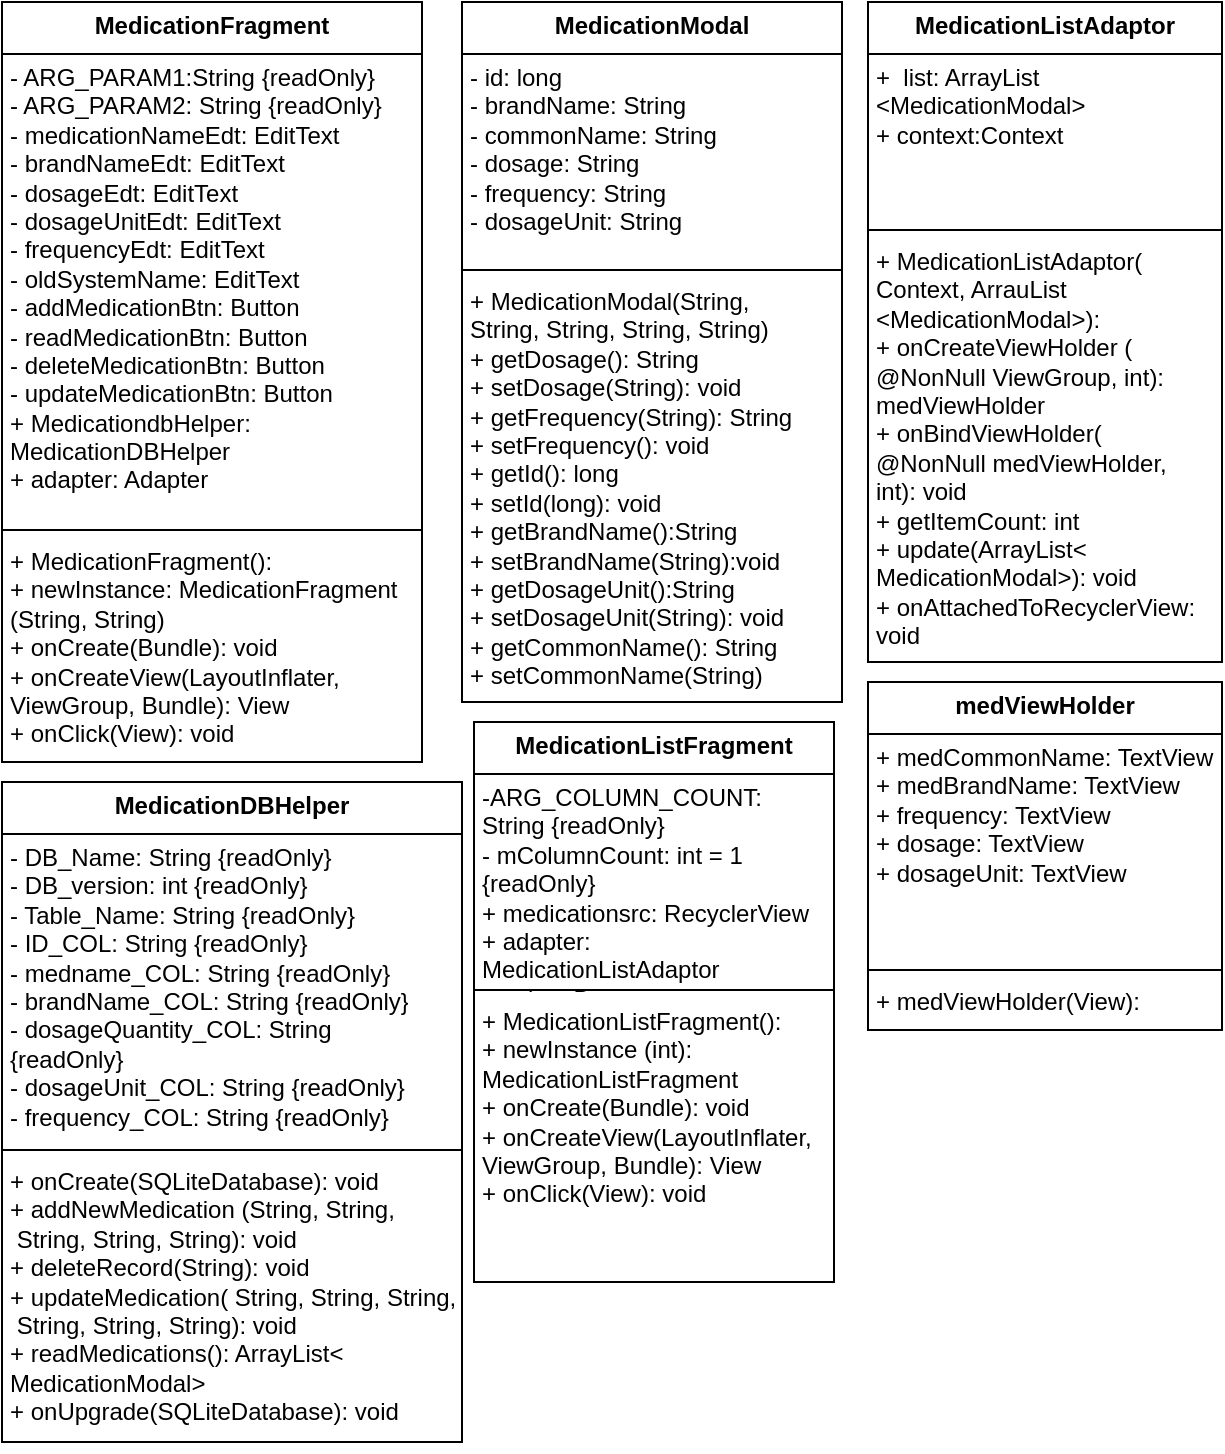 <mxfile version="17.4.2" type="device" pages="5"><diagram id="C5RBs43oDa-KdzZeNtuy" name="Medication Classes"><mxGraphModel dx="1929" dy="730" grid="1" gridSize="10" guides="1" tooltips="1" connect="1" arrows="1" fold="1" page="1" pageScale="1" pageWidth="827" pageHeight="1169" math="0" shadow="0"><root><mxCell id="WIyWlLk6GJQsqaUBKTNV-0"/><mxCell id="WIyWlLk6GJQsqaUBKTNV-1" parent="WIyWlLk6GJQsqaUBKTNV-0"/><mxCell id="HZ-KiBX66Pxn1bW0iFKY-17" value="MedicationDBHelper" style="swimlane;fontStyle=1;align=center;verticalAlign=top;childLayout=stackLayout;horizontal=1;startSize=26;horizontalStack=0;resizeParent=1;resizeParentMax=0;resizeLast=0;collapsible=1;marginBottom=0;whiteSpace=wrap;spacing=0;" vertex="1" parent="WIyWlLk6GJQsqaUBKTNV-1"><mxGeometry x="-740" y="440" width="230" height="330" as="geometry"/></mxCell><mxCell id="HZ-KiBX66Pxn1bW0iFKY-18" value="- DB_Name: String {readOnly}&#10;- DB_version: int {readOnly}&#10;- Table_Name: String {readOnly}&#10;- ID_COL: String {readOnly}&#10;- medname_COL: String {readOnly}&#10;- brandName_COL: String {readOnly}&#10;- dosageQuantity_COL: String &#10;{readOnly}&#10;- dosageUnit_COL: String {readOnly}&#10;- frequency_COL: String {readOnly}&#10;" style="text;strokeColor=none;fillColor=none;align=left;verticalAlign=top;spacingLeft=4;spacingRight=4;overflow=hidden;rotatable=0;points=[[0,0.5],[1,0.5]];portConstraint=eastwest;whiteSpace=wrap;spacing=0;" vertex="1" parent="HZ-KiBX66Pxn1bW0iFKY-17"><mxGeometry y="26" width="230" height="154" as="geometry"/></mxCell><mxCell id="HZ-KiBX66Pxn1bW0iFKY-19" value="" style="line;strokeWidth=1;fillColor=none;align=left;verticalAlign=middle;spacingTop=-1;spacingLeft=3;spacingRight=3;rotatable=0;labelPosition=right;points=[];portConstraint=eastwest;strokeColor=inherit;whiteSpace=wrap;spacing=0;" vertex="1" parent="HZ-KiBX66Pxn1bW0iFKY-17"><mxGeometry y="180" width="230" height="8" as="geometry"/></mxCell><mxCell id="HZ-KiBX66Pxn1bW0iFKY-20" value="+ onCreate(SQLiteDatabase): void&#10;+ addNewMedication (String, String,&#10; String, String, String): void&#10;+ deleteRecord(String): void&#10;+ updateMedication( String, String, String,&#10; String, String, String): void&#10;+ readMedications(): ArrayList&lt;&#10;MedicationModal&gt;&#10;+ onUpgrade(SQLiteDatabase): void" style="text;strokeColor=none;fillColor=none;align=left;verticalAlign=top;spacingLeft=4;spacingRight=4;overflow=hidden;rotatable=0;points=[[0,0.5],[1,0.5]];portConstraint=eastwest;whiteSpace=wrap;spacing=0;" vertex="1" parent="HZ-KiBX66Pxn1bW0iFKY-17"><mxGeometry y="188" width="230" height="142" as="geometry"/></mxCell><mxCell id="HZ-KiBX66Pxn1bW0iFKY-21" value="MedicationFragment" style="swimlane;fontStyle=1;align=center;verticalAlign=top;childLayout=stackLayout;horizontal=1;startSize=26;horizontalStack=0;resizeParent=1;resizeParentMax=0;resizeLast=0;collapsible=1;marginBottom=0;whiteSpace=wrap;spacing=0;" vertex="1" parent="WIyWlLk6GJQsqaUBKTNV-1"><mxGeometry x="-740" y="50" width="210" height="380" as="geometry"/></mxCell><mxCell id="HZ-KiBX66Pxn1bW0iFKY-22" value="- ARG_PARAM1:String {readOnly}&#10;- ARG_PARAM2: String {readOnly}&#10;- medicationNameEdt: EditText&#10;- brandNameEdt: EditText&#10;- dosageEdt: EditText&#10;- dosageUnitEdt: EditText&#10;- frequencyEdt: EditText&#10;- oldSystemName: EditText&#10;- addMedicationBtn: Button&#10;- readMedicationBtn: Button&#10;- deleteMedicationBtn: Button&#10;- updateMedicationBtn: Button&#10;+ MedicationdbHelper: &#10;MedicationDBHelper&#10;+ adapter: Adapter" style="text;strokeColor=none;fillColor=none;align=left;verticalAlign=top;spacingLeft=4;spacingRight=4;overflow=hidden;rotatable=0;points=[[0,0.5],[1,0.5]];portConstraint=eastwest;whiteSpace=wrap;spacing=0;" vertex="1" parent="HZ-KiBX66Pxn1bW0iFKY-21"><mxGeometry y="26" width="210" height="234" as="geometry"/></mxCell><mxCell id="HZ-KiBX66Pxn1bW0iFKY-23" value="" style="line;strokeWidth=1;fillColor=none;align=left;verticalAlign=middle;spacingTop=-1;spacingLeft=3;spacingRight=3;rotatable=0;labelPosition=right;points=[];portConstraint=eastwest;strokeColor=inherit;whiteSpace=wrap;spacing=0;" vertex="1" parent="HZ-KiBX66Pxn1bW0iFKY-21"><mxGeometry y="260" width="210" height="8" as="geometry"/></mxCell><mxCell id="HZ-KiBX66Pxn1bW0iFKY-24" value="+ MedicationFragment():&#10;+ newInstance: MedicationFragment&#10;(String, String)&#10;+ onCreate(Bundle): void&#10;+ onCreateView(LayoutInflater, &#10;ViewGroup, Bundle): View&#10;+ onClick(View): void&#10;" style="text;strokeColor=none;fillColor=none;align=left;verticalAlign=top;spacingLeft=4;spacingRight=4;overflow=hidden;rotatable=0;points=[[0,0.5],[1,0.5]];portConstraint=eastwest;whiteSpace=wrap;spacing=0;" vertex="1" parent="HZ-KiBX66Pxn1bW0iFKY-21"><mxGeometry y="268" width="210" height="112" as="geometry"/></mxCell><mxCell id="HZ-KiBX66Pxn1bW0iFKY-25" value="MedicationListAdaptor" style="swimlane;fontStyle=1;align=center;verticalAlign=top;childLayout=stackLayout;horizontal=1;startSize=26;horizontalStack=0;resizeParent=1;resizeParentMax=0;resizeLast=0;collapsible=1;marginBottom=0;whiteSpace=wrap;spacing=0;" vertex="1" parent="WIyWlLk6GJQsqaUBKTNV-1"><mxGeometry x="-307" y="50" width="177" height="330" as="geometry"/></mxCell><mxCell id="HZ-KiBX66Pxn1bW0iFKY-26" value="+  list: ArrayList&#10;&lt;MedicationModal&gt;&#10;+ context:Context" style="text;strokeColor=none;fillColor=none;align=left;verticalAlign=top;spacingLeft=4;spacingRight=4;overflow=hidden;rotatable=0;points=[[0,0.5],[1,0.5]];portConstraint=eastwest;whiteSpace=wrap;spacing=0;" vertex="1" parent="HZ-KiBX66Pxn1bW0iFKY-25"><mxGeometry y="26" width="177" height="84" as="geometry"/></mxCell><mxCell id="HZ-KiBX66Pxn1bW0iFKY-27" value="" style="line;strokeWidth=1;fillColor=none;align=left;verticalAlign=middle;spacingTop=-1;spacingLeft=3;spacingRight=3;rotatable=0;labelPosition=right;points=[];portConstraint=eastwest;strokeColor=inherit;whiteSpace=wrap;spacing=0;" vertex="1" parent="HZ-KiBX66Pxn1bW0iFKY-25"><mxGeometry y="110" width="177" height="8" as="geometry"/></mxCell><mxCell id="HZ-KiBX66Pxn1bW0iFKY-28" value="+ MedicationListAdaptor(&#10;Context, ArrauList&#10;&lt;MedicationModal&gt;):&#10;+ onCreateViewHolder (&#10;@NonNull ViewGroup, int):&#10;medViewHolder&#10;+ onBindViewHolder(&#10;@NonNull medViewHolder, &#10;int): void&#10;+ getItemCount: int&#10;+ update(ArrayList&lt;&#10;MedicationModal&gt;): void&#10;+ onAttachedToRecyclerView:&#10;void" style="text;strokeColor=none;fillColor=none;align=left;verticalAlign=top;spacingLeft=4;spacingRight=4;overflow=hidden;rotatable=0;points=[[0,0.5],[1,0.5]];portConstraint=eastwest;whiteSpace=wrap;spacing=0;" vertex="1" parent="HZ-KiBX66Pxn1bW0iFKY-25"><mxGeometry y="118" width="177" height="212" as="geometry"/></mxCell><mxCell id="HZ-KiBX66Pxn1bW0iFKY-29" value="MedicationListFragment" style="swimlane;fontStyle=1;align=center;verticalAlign=top;childLayout=stackLayout;horizontal=1;startSize=26;horizontalStack=0;resizeParent=1;resizeParentMax=0;resizeLast=0;collapsible=1;marginBottom=0;whiteSpace=wrap;spacing=0;" vertex="1" parent="WIyWlLk6GJQsqaUBKTNV-1"><mxGeometry x="-504" y="410" width="180" height="280" as="geometry"/></mxCell><mxCell id="HZ-KiBX66Pxn1bW0iFKY-30" value="-ARG_COLUMN_COUNT:&#10;String {readOnly}&#10;- mColumnCount: int = 1&#10;{readOnly}&#10;+ medicationsrc: RecyclerView&#10;+ adapter: MedicationListAdaptor&#10;+ value: Button" style="text;strokeColor=none;fillColor=none;align=left;verticalAlign=top;spacingLeft=4;spacingRight=4;overflow=hidden;rotatable=0;points=[[0,0.5],[1,0.5]];portConstraint=eastwest;whiteSpace=wrap;spacing=0;" vertex="1" parent="HZ-KiBX66Pxn1bW0iFKY-29"><mxGeometry y="26" width="180" height="104" as="geometry"/></mxCell><mxCell id="HZ-KiBX66Pxn1bW0iFKY-31" value="" style="line;strokeWidth=1;fillColor=none;align=left;verticalAlign=middle;spacingTop=-1;spacingLeft=3;spacingRight=3;rotatable=0;labelPosition=right;points=[];portConstraint=eastwest;strokeColor=inherit;whiteSpace=wrap;spacing=0;" vertex="1" parent="HZ-KiBX66Pxn1bW0iFKY-29"><mxGeometry y="130" width="180" height="8" as="geometry"/></mxCell><mxCell id="HZ-KiBX66Pxn1bW0iFKY-32" value="+ MedicationListFragment():&#10;+ newInstance (int):&#10;MedicationListFragment&#10;+ onCreate(Bundle): void&#10;+ onCreateView(LayoutInflater,&#10;ViewGroup, Bundle): View&#10;+ onClick(View): void&#10;" style="text;strokeColor=none;fillColor=none;align=left;verticalAlign=top;spacingLeft=4;spacingRight=4;overflow=hidden;rotatable=0;points=[[0,0.5],[1,0.5]];portConstraint=eastwest;whiteSpace=wrap;spacing=0;" vertex="1" parent="HZ-KiBX66Pxn1bW0iFKY-29"><mxGeometry y="138" width="180" height="142" as="geometry"/></mxCell><mxCell id="HZ-KiBX66Pxn1bW0iFKY-33" value="MedicationModal" style="swimlane;fontStyle=1;align=center;verticalAlign=top;childLayout=stackLayout;horizontal=1;startSize=26;horizontalStack=0;resizeParent=1;resizeParentMax=0;resizeLast=0;collapsible=1;marginBottom=0;whiteSpace=wrap;spacing=0;" vertex="1" parent="WIyWlLk6GJQsqaUBKTNV-1"><mxGeometry x="-510" y="50" width="190" height="350" as="geometry"/></mxCell><mxCell id="HZ-KiBX66Pxn1bW0iFKY-34" value="- id: long&#10;- brandName: String&#10;- commonName: String&#10;- dosage: String&#10;- frequency: String&#10;- dosageUnit: String" style="text;strokeColor=none;fillColor=none;align=left;verticalAlign=top;spacingLeft=4;spacingRight=4;overflow=hidden;rotatable=0;points=[[0,0.5],[1,0.5]];portConstraint=eastwest;whiteSpace=wrap;spacing=0;" vertex="1" parent="HZ-KiBX66Pxn1bW0iFKY-33"><mxGeometry y="26" width="190" height="104" as="geometry"/></mxCell><mxCell id="HZ-KiBX66Pxn1bW0iFKY-35" value="" style="line;strokeWidth=1;fillColor=none;align=left;verticalAlign=middle;spacingTop=-1;spacingLeft=3;spacingRight=3;rotatable=0;labelPosition=right;points=[];portConstraint=eastwest;strokeColor=inherit;whiteSpace=wrap;spacing=0;" vertex="1" parent="HZ-KiBX66Pxn1bW0iFKY-33"><mxGeometry y="130" width="190" height="8" as="geometry"/></mxCell><mxCell id="HZ-KiBX66Pxn1bW0iFKY-36" value="+ MedicationModal(String,&#10;String, String, String, String)&#10;+ getDosage(): String&#10;+ setDosage(String): void&#10;+ getFrequency(String): String&#10;+ setFrequency(): void&#10;+ getId(): long&#10;+ setId(long): void&#10;+ getBrandName():String&#10;+ setBrandName(String):void&#10;+ getDosageUnit():String&#10;+ setDosageUnit(String): void&#10;+ getCommonName(): String&#10;+ setCommonName(String)" style="text;strokeColor=none;fillColor=none;align=left;verticalAlign=top;spacingLeft=4;spacingRight=4;overflow=hidden;rotatable=0;points=[[0,0.5],[1,0.5]];portConstraint=eastwest;whiteSpace=wrap;spacing=0;" vertex="1" parent="HZ-KiBX66Pxn1bW0iFKY-33"><mxGeometry y="138" width="190" height="212" as="geometry"/></mxCell><mxCell id="HZ-KiBX66Pxn1bW0iFKY-37" value="medViewHolder" style="swimlane;fontStyle=1;align=center;verticalAlign=top;childLayout=stackLayout;horizontal=1;startSize=26;horizontalStack=0;resizeParent=1;resizeParentMax=0;resizeLast=0;collapsible=1;marginBottom=0;whiteSpace=wrap;spacing=0;" vertex="1" parent="WIyWlLk6GJQsqaUBKTNV-1"><mxGeometry x="-307" y="390" width="177" height="174" as="geometry"/></mxCell><mxCell id="HZ-KiBX66Pxn1bW0iFKY-38" value="+ medCommonName: TextView&#10;+ medBrandName: TextView&#10;+ frequency: TextView&#10;+ dosage: TextView&#10;+ dosageUnit: TextView&#10;" style="text;strokeColor=none;fillColor=none;align=left;verticalAlign=top;spacingLeft=4;spacingRight=4;overflow=hidden;rotatable=0;points=[[0,0.5],[1,0.5]];portConstraint=eastwest;whiteSpace=wrap;spacing=0;" vertex="1" parent="HZ-KiBX66Pxn1bW0iFKY-37"><mxGeometry y="26" width="177" height="114" as="geometry"/></mxCell><mxCell id="HZ-KiBX66Pxn1bW0iFKY-39" value="" style="line;strokeWidth=1;fillColor=none;align=left;verticalAlign=middle;spacingTop=-1;spacingLeft=3;spacingRight=3;rotatable=0;labelPosition=right;points=[];portConstraint=eastwest;strokeColor=inherit;whiteSpace=wrap;spacing=0;" vertex="1" parent="HZ-KiBX66Pxn1bW0iFKY-37"><mxGeometry y="140" width="177" height="8" as="geometry"/></mxCell><mxCell id="HZ-KiBX66Pxn1bW0iFKY-40" value="+ medViewHolder(View):" style="text;strokeColor=none;fillColor=none;align=left;verticalAlign=top;spacingLeft=4;spacingRight=4;overflow=hidden;rotatable=0;points=[[0,0.5],[1,0.5]];portConstraint=eastwest;whiteSpace=wrap;spacing=0;" vertex="1" parent="HZ-KiBX66Pxn1bW0iFKY-37"><mxGeometry y="148" width="177" height="26" as="geometry"/></mxCell></root></mxGraphModel></diagram><diagram id="5hujh3StZZoY-MS0Fgag" name="Class Relationships (No Method)"><mxGraphModel dx="1952" dy="730" grid="1" gridSize="10" guides="1" tooltips="1" connect="1" arrows="1" fold="1" page="1" pageScale="1" pageWidth="850" pageHeight="1100" math="0" shadow="0"><root><mxCell id="0"/><mxCell id="1" parent="0"/><mxCell id="mHiUtRopjaTWz57h-OHb-1" value="MainActivity" style="swimlane;fontStyle=1;align=center;verticalAlign=top;childLayout=stackLayout;horizontal=1;startSize=26;horizontalStack=0;resizeParent=1;resizeParentMax=0;resizeLast=0;collapsible=1;marginBottom=0;whiteSpace=wrap;spacing=0;" vertex="1" collapsed="1" parent="1"><mxGeometry x="-600" y="240" width="100" height="26" as="geometry"><mxRectangle x="30" y="165" width="100" height="66" as="alternateBounds"/></mxGeometry></mxCell><mxCell id="mHiUtRopjaTWz57h-OHb-3" value="" style="line;strokeWidth=1;fillColor=none;align=left;verticalAlign=middle;spacingTop=-1;spacingLeft=3;spacingRight=3;rotatable=0;labelPosition=right;points=[];portConstraint=eastwest;strokeColor=inherit;whiteSpace=wrap;spacing=0;" vertex="1" parent="mHiUtRopjaTWz57h-OHb-1"><mxGeometry y="26" width="100" height="40" as="geometry"/></mxCell><mxCell id="mHiUtRopjaTWz57h-OHb-5" value="AppCompatActivity" style="swimlane;fontStyle=1;align=center;verticalAlign=top;childLayout=stackLayout;horizontal=1;startSize=26;horizontalStack=0;resizeParent=1;resizeParentMax=0;resizeLast=0;collapsible=1;marginBottom=0;whiteSpace=wrap;spacing=0;" vertex="1" collapsed="1" parent="1"><mxGeometry x="-310" y="134" width="140" height="26" as="geometry"><mxRectangle x="230" y="20" width="100" height="66" as="alternateBounds"/></mxGeometry></mxCell><mxCell id="mHiUtRopjaTWz57h-OHb-7" value="" style="line;strokeWidth=1;fillColor=none;align=left;verticalAlign=middle;spacingTop=-1;spacingLeft=3;spacingRight=3;rotatable=0;labelPosition=right;points=[];portConstraint=eastwest;strokeColor=inherit;whiteSpace=wrap;spacing=0;" vertex="1" parent="mHiUtRopjaTWz57h-OHb-5"><mxGeometry y="26" width="100" height="40" as="geometry"/></mxCell><mxCell id="mHiUtRopjaTWz57h-OHb-9" value="Adapter" style="swimlane;fontStyle=1;align=center;verticalAlign=top;childLayout=stackLayout;horizontal=1;startSize=26;horizontalStack=0;resizeParent=1;resizeParentMax=0;resizeLast=0;collapsible=1;marginBottom=0;whiteSpace=wrap;spacing=0;" vertex="1" collapsed="1" parent="1"><mxGeometry x="-795" y="420" width="80" height="26" as="geometry"><mxRectangle x="90" y="570" width="100" height="66" as="alternateBounds"/></mxGeometry></mxCell><mxCell id="mHiUtRopjaTWz57h-OHb-11" value="" style="line;strokeWidth=1;fillColor=none;align=left;verticalAlign=middle;spacingTop=-1;spacingLeft=3;spacingRight=3;rotatable=0;labelPosition=right;points=[];portConstraint=eastwest;strokeColor=inherit;whiteSpace=wrap;spacing=0;" vertex="1" parent="mHiUtRopjaTWz57h-OHb-9"><mxGeometry y="26" width="100" height="40" as="geometry"/></mxCell><mxCell id="mHiUtRopjaTWz57h-OHb-13" value="add_mood_fragment" style="swimlane;fontStyle=1;align=center;verticalAlign=top;childLayout=stackLayout;horizontal=1;startSize=26;horizontalStack=0;resizeParent=1;resizeParentMax=0;resizeLast=0;collapsible=1;marginBottom=0;whiteSpace=wrap;spacing=0;" vertex="1" collapsed="1" parent="1"><mxGeometry x="-830" y="160" width="150" height="26" as="geometry"><mxRectangle x="-680" y="300" width="100" height="66" as="alternateBounds"/></mxGeometry></mxCell><mxCell id="mHiUtRopjaTWz57h-OHb-16" value="" style="line;strokeWidth=1;fillColor=none;align=left;verticalAlign=middle;spacingTop=-1;spacingLeft=3;spacingRight=3;rotatable=0;labelPosition=right;points=[];portConstraint=eastwest;strokeColor=inherit;whiteSpace=wrap;spacing=0;" vertex="1" parent="mHiUtRopjaTWz57h-OHb-13"><mxGeometry y="26" width="100" height="40" as="geometry"/></mxCell><mxCell id="mHiUtRopjaTWz57h-OHb-18" value="MedicationDBHelper" style="swimlane;fontStyle=1;align=center;verticalAlign=top;childLayout=stackLayout;horizontal=1;startSize=26;horizontalStack=0;resizeParent=1;resizeParentMax=0;resizeLast=0;collapsible=1;marginBottom=0;whiteSpace=wrap;spacing=0;" vertex="1" collapsed="1" parent="1"><mxGeometry x="-450" y="310" width="150" height="26" as="geometry"><mxRectangle x="610" y="980" width="100" height="66" as="alternateBounds"/></mxGeometry></mxCell><mxCell id="mHiUtRopjaTWz57h-OHb-20" value="" style="line;strokeWidth=1;fillColor=none;align=left;verticalAlign=middle;spacingTop=-1;spacingLeft=3;spacingRight=3;rotatable=0;labelPosition=right;points=[];portConstraint=eastwest;strokeColor=inherit;whiteSpace=wrap;spacing=0;" vertex="1" parent="mHiUtRopjaTWz57h-OHb-18"><mxGeometry y="26" width="100" height="40" as="geometry"/></mxCell><mxCell id="mHiUtRopjaTWz57h-OHb-22" value="MedicationFragment" style="swimlane;fontStyle=1;align=center;verticalAlign=top;childLayout=stackLayout;horizontal=1;startSize=26;horizontalStack=0;resizeParent=1;resizeParentMax=0;resizeLast=0;collapsible=1;marginBottom=0;whiteSpace=wrap;spacing=0;" vertex="1" collapsed="1" parent="1"><mxGeometry x="-450" y="250" width="150" height="26" as="geometry"><mxRectangle x="620" y="400" width="100" height="66" as="alternateBounds"/></mxGeometry></mxCell><mxCell id="mHiUtRopjaTWz57h-OHb-24" value="" style="line;strokeWidth=1;fillColor=none;align=left;verticalAlign=middle;spacingTop=-1;spacingLeft=3;spacingRight=3;rotatable=0;labelPosition=right;points=[];portConstraint=eastwest;strokeColor=inherit;whiteSpace=wrap;spacing=0;" vertex="1" parent="mHiUtRopjaTWz57h-OHb-22"><mxGeometry y="26" width="100" height="40" as="geometry"/></mxCell><mxCell id="mHiUtRopjaTWz57h-OHb-26" value="MedicationListAdaptor" style="swimlane;fontStyle=1;align=center;verticalAlign=top;childLayout=stackLayout;horizontal=1;startSize=26;horizontalStack=0;resizeParent=1;resizeParentMax=0;resizeLast=0;collapsible=1;marginBottom=0;whiteSpace=wrap;spacing=0;" vertex="1" collapsed="1" parent="1"><mxGeometry x="-815" y="548" width="160" height="26" as="geometry"><mxRectangle x="-260" y="1080" width="100" height="66" as="alternateBounds"/></mxGeometry></mxCell><mxCell id="mHiUtRopjaTWz57h-OHb-28" value="" style="line;strokeWidth=1;fillColor=none;align=left;verticalAlign=middle;spacingTop=-1;spacingLeft=3;spacingRight=3;rotatable=0;labelPosition=right;points=[];portConstraint=eastwest;strokeColor=inherit;whiteSpace=wrap;spacing=0;" vertex="1" parent="mHiUtRopjaTWz57h-OHb-26"><mxGeometry y="26" width="100" height="40" as="geometry"/></mxCell><mxCell id="mHiUtRopjaTWz57h-OHb-30" value="MedicationListFragment" style="swimlane;fontStyle=1;align=center;verticalAlign=top;childLayout=stackLayout;horizontal=1;startSize=26;horizontalStack=0;resizeParent=1;resizeParentMax=0;resizeLast=0;collapsible=1;marginBottom=0;whiteSpace=wrap;spacing=0;" vertex="1" collapsed="1" parent="1"><mxGeometry x="-640" y="470" width="170" height="26" as="geometry"><mxRectangle x="200" y="1070" width="100" height="66" as="alternateBounds"/></mxGeometry></mxCell><mxCell id="mHiUtRopjaTWz57h-OHb-32" value="" style="line;strokeWidth=1;fillColor=none;align=left;verticalAlign=middle;spacingTop=-1;spacingLeft=3;spacingRight=3;rotatable=0;labelPosition=right;points=[];portConstraint=eastwest;strokeColor=inherit;whiteSpace=wrap;spacing=0;" vertex="1" parent="mHiUtRopjaTWz57h-OHb-30"><mxGeometry y="26" width="100" height="40" as="geometry"/></mxCell><mxCell id="mHiUtRopjaTWz57h-OHb-34" value="MedicationModal" style="swimlane;fontStyle=1;align=center;verticalAlign=top;childLayout=stackLayout;horizontal=1;startSize=26;horizontalStack=0;resizeParent=1;resizeParentMax=0;resizeLast=0;collapsible=1;marginBottom=0;whiteSpace=wrap;spacing=0;" vertex="1" collapsed="1" parent="1"><mxGeometry x="-500" y="574" width="130" height="26" as="geometry"><mxRectangle x="630" y="1430" width="100" height="66" as="alternateBounds"/></mxGeometry></mxCell><mxCell id="mHiUtRopjaTWz57h-OHb-36" value="" style="line;strokeWidth=1;fillColor=none;align=left;verticalAlign=middle;spacingTop=-1;spacingLeft=3;spacingRight=3;rotatable=0;labelPosition=right;points=[];portConstraint=eastwest;strokeColor=inherit;whiteSpace=wrap;spacing=0;" vertex="1" parent="mHiUtRopjaTWz57h-OHb-34"><mxGeometry y="26" width="100" height="40" as="geometry"/></mxCell><mxCell id="mHiUtRopjaTWz57h-OHb-38" value="medViewHolder" style="swimlane;fontStyle=1;align=center;verticalAlign=top;childLayout=stackLayout;horizontal=1;startSize=26;horizontalStack=0;resizeParent=1;resizeParentMax=0;resizeLast=0;collapsible=1;marginBottom=0;whiteSpace=wrap;spacing=0;" vertex="1" collapsed="1" parent="1"><mxGeometry x="-795" y="600" width="120" height="26" as="geometry"><mxRectangle x="-155" y="1550" width="100" height="66" as="alternateBounds"/></mxGeometry></mxCell><mxCell id="mHiUtRopjaTWz57h-OHb-40" value="" style="line;strokeWidth=1;fillColor=none;align=left;verticalAlign=middle;spacingTop=-1;spacingLeft=3;spacingRight=3;rotatable=0;labelPosition=right;points=[];portConstraint=eastwest;strokeColor=inherit;whiteSpace=wrap;spacing=0;" vertex="1" parent="mHiUtRopjaTWz57h-OHb-38"><mxGeometry y="26" width="100" height="40" as="geometry"/></mxCell><mxCell id="mHiUtRopjaTWz57h-OHb-42" value="MoodDBHelper" style="swimlane;fontStyle=1;align=center;verticalAlign=top;childLayout=stackLayout;horizontal=1;startSize=26;horizontalStack=0;resizeParent=1;resizeParentMax=0;resizeLast=0;collapsible=1;marginBottom=0;whiteSpace=wrap;spacing=0;" vertex="1" collapsed="1" parent="1"><mxGeometry x="-700" y="90" width="120" height="26" as="geometry"><mxRectangle x="-700" y="30" width="100" height="66" as="alternateBounds"/></mxGeometry></mxCell><mxCell id="mHiUtRopjaTWz57h-OHb-44" value="" style="line;strokeWidth=1;fillColor=none;align=left;verticalAlign=middle;spacingTop=-1;spacingLeft=3;spacingRight=3;rotatable=0;labelPosition=right;points=[];portConstraint=eastwest;strokeColor=inherit;whiteSpace=wrap;spacing=0;" vertex="1" parent="mHiUtRopjaTWz57h-OHb-42"><mxGeometry y="26" width="100" height="40" as="geometry"/></mxCell><mxCell id="mHiUtRopjaTWz57h-OHb-46" value="MoodFragment" style="swimlane;fontStyle=1;align=center;verticalAlign=top;childLayout=stackLayout;horizontal=1;startSize=26;horizontalStack=0;resizeParent=1;resizeParentMax=0;resizeLast=0;collapsible=1;marginBottom=0;whiteSpace=wrap;spacing=0;" vertex="1" collapsed="1" parent="1"><mxGeometry x="-540" y="90" width="120" height="26" as="geometry"><mxRectangle x="-400" y="30" width="100" height="66" as="alternateBounds"/></mxGeometry></mxCell><mxCell id="mHiUtRopjaTWz57h-OHb-48" value="" style="line;strokeWidth=1;fillColor=none;align=left;verticalAlign=middle;spacingTop=-1;spacingLeft=3;spacingRight=3;rotatable=0;labelPosition=right;points=[];portConstraint=eastwest;strokeColor=inherit;whiteSpace=wrap;spacing=0;" vertex="1" parent="mHiUtRopjaTWz57h-OHb-46"><mxGeometry y="26" width="100" height="40" as="geometry"/></mxCell><mxCell id="mHiUtRopjaTWz57h-OHb-50" value="MoodModal" style="swimlane;fontStyle=1;align=center;verticalAlign=top;childLayout=stackLayout;horizontal=1;startSize=26;horizontalStack=0;resizeParent=1;resizeParentMax=0;resizeLast=0;collapsible=1;marginBottom=0;whiteSpace=wrap;spacing=0;" vertex="1" collapsed="1" parent="1"><mxGeometry x="-825" y="90" width="100" height="26" as="geometry"><mxRectangle x="-825" y="30" width="100" height="66" as="alternateBounds"/></mxGeometry></mxCell><mxCell id="mHiUtRopjaTWz57h-OHb-52" value="" style="line;strokeWidth=1;fillColor=none;align=left;verticalAlign=middle;spacingTop=-1;spacingLeft=3;spacingRight=3;rotatable=0;labelPosition=right;points=[];portConstraint=eastwest;strokeColor=inherit;whiteSpace=wrap;spacing=0;" vertex="1" parent="mHiUtRopjaTWz57h-OHb-50"><mxGeometry y="26" width="100" height="40" as="geometry"/></mxCell><mxCell id="mHiUtRopjaTWz57h-OHb-54" value="MoodReport" style="swimlane;fontStyle=1;align=center;verticalAlign=top;childLayout=stackLayout;horizontal=1;startSize=26;horizontalStack=0;resizeParent=1;resizeParentMax=0;resizeLast=0;collapsible=1;marginBottom=0;whiteSpace=wrap;spacing=0;" vertex="1" collapsed="1" parent="1"><mxGeometry x="-640" y="160" width="100" height="26" as="geometry"><mxRectangle x="-390" y="130" width="100" height="66" as="alternateBounds"/></mxGeometry></mxCell><mxCell id="mHiUtRopjaTWz57h-OHb-56" value="" style="line;strokeWidth=1;fillColor=none;align=left;verticalAlign=middle;spacingTop=-1;spacingLeft=3;spacingRight=3;rotatable=0;labelPosition=right;points=[];portConstraint=eastwest;strokeColor=inherit;whiteSpace=wrap;spacing=0;" vertex="1" parent="mHiUtRopjaTWz57h-OHb-54"><mxGeometry y="26" width="100" height="40" as="geometry"/></mxCell><mxCell id="mHiUtRopjaTWz57h-OHb-58" value="SplashActivity" style="swimlane;fontStyle=1;align=center;verticalAlign=top;childLayout=stackLayout;horizontal=1;startSize=26;horizontalStack=0;resizeParent=1;resizeParentMax=0;resizeLast=0;collapsible=1;marginBottom=0;whiteSpace=wrap;spacing=0;" vertex="1" collapsed="1" parent="1"><mxGeometry x="-370" y="90" width="120" height="26" as="geometry"><mxRectangle x="50" y="20" width="100" height="66" as="alternateBounds"/></mxGeometry></mxCell><mxCell id="mHiUtRopjaTWz57h-OHb-60" value="" style="line;strokeWidth=1;fillColor=none;align=left;verticalAlign=middle;spacingTop=-1;spacingLeft=3;spacingRight=3;rotatable=0;labelPosition=right;points=[];portConstraint=eastwest;strokeColor=inherit;whiteSpace=wrap;spacing=0;" vertex="1" parent="mHiUtRopjaTWz57h-OHb-58"><mxGeometry y="26" width="100" height="40" as="geometry"/></mxCell><mxCell id="mHiUtRopjaTWz57h-OHb-62" value="SymptomDBHelper" style="swimlane;fontStyle=1;align=center;verticalAlign=top;childLayout=stackLayout;horizontal=1;startSize=26;horizontalStack=0;resizeParent=1;resizeParentMax=0;resizeLast=0;collapsible=1;marginBottom=0;whiteSpace=wrap;spacing=0;" vertex="1" collapsed="1" parent="1"><mxGeometry x="-825" y="240" width="140" height="26" as="geometry"><mxRectangle x="-825" y="130" width="100" height="66" as="alternateBounds"/></mxGeometry></mxCell><mxCell id="mHiUtRopjaTWz57h-OHb-64" value="" style="line;strokeWidth=1;fillColor=none;align=left;verticalAlign=middle;spacingTop=-1;spacingLeft=3;spacingRight=3;rotatable=0;labelPosition=right;points=[];portConstraint=eastwest;strokeColor=inherit;whiteSpace=wrap;spacing=0;" vertex="1" parent="mHiUtRopjaTWz57h-OHb-62"><mxGeometry y="26" width="100" height="40" as="geometry"/></mxCell><mxCell id="mHiUtRopjaTWz57h-OHb-66" value="SymptomFragment" style="swimlane;fontStyle=1;align=center;verticalAlign=top;childLayout=stackLayout;horizontal=1;startSize=26;horizontalStack=0;resizeParent=1;resizeParentMax=0;resizeLast=0;collapsible=1;marginBottom=0;whiteSpace=wrap;spacing=0;" vertex="1" collapsed="1" parent="1"><mxGeometry x="-620" y="300" width="140" height="26" as="geometry"><mxRectangle x="-620" y="800" width="100" height="66" as="alternateBounds"/></mxGeometry></mxCell><mxCell id="mHiUtRopjaTWz57h-OHb-68" value="" style="line;strokeWidth=1;fillColor=none;align=left;verticalAlign=middle;spacingTop=-1;spacingLeft=3;spacingRight=3;rotatable=0;labelPosition=right;points=[];portConstraint=eastwest;strokeColor=inherit;whiteSpace=wrap;spacing=0;" vertex="1" parent="mHiUtRopjaTWz57h-OHb-66"><mxGeometry y="26" width="100" height="40" as="geometry"/></mxCell><mxCell id="mHiUtRopjaTWz57h-OHb-70" value="SymptomModal" style="swimlane;fontStyle=1;align=center;verticalAlign=top;childLayout=stackLayout;horizontal=1;startSize=26;horizontalStack=0;resizeParent=1;resizeParentMax=0;resizeLast=0;collapsible=1;marginBottom=0;whiteSpace=wrap;spacing=0;" vertex="1" collapsed="1" parent="1"><mxGeometry x="-815" y="300" width="120" height="26" as="geometry"><mxRectangle x="-820" y="680" width="100" height="66" as="alternateBounds"/></mxGeometry></mxCell><mxCell id="mHiUtRopjaTWz57h-OHb-72" value="" style="line;strokeWidth=1;fillColor=none;align=left;verticalAlign=middle;spacingTop=-1;spacingLeft=3;spacingRight=3;rotatable=0;labelPosition=right;points=[];portConstraint=eastwest;strokeColor=inherit;whiteSpace=wrap;spacing=0;" vertex="1" parent="mHiUtRopjaTWz57h-OHb-70"><mxGeometry y="26" width="100" height="40" as="geometry"/></mxCell><mxCell id="mHiUtRopjaTWz57h-OHb-74" value="PlaceholderContent" style="swimlane;fontStyle=1;align=center;verticalAlign=top;childLayout=stackLayout;horizontal=1;startSize=26;horizontalStack=0;resizeParent=1;resizeParentMax=0;resizeLast=0;collapsible=1;marginBottom=0;whiteSpace=wrap;spacing=0;" vertex="1" collapsed="1" parent="1"><mxGeometry x="-640" y="370" width="150" height="26" as="geometry"><mxRectangle x="400" y="650" width="100" height="66" as="alternateBounds"/></mxGeometry></mxCell><mxCell id="mHiUtRopjaTWz57h-OHb-76" value="" style="line;strokeWidth=1;fillColor=none;align=left;verticalAlign=middle;spacingTop=-1;spacingLeft=3;spacingRight=3;rotatable=0;labelPosition=right;points=[];portConstraint=eastwest;strokeColor=inherit;whiteSpace=wrap;spacing=0;" vertex="1" parent="mHiUtRopjaTWz57h-OHb-74"><mxGeometry y="26" width="100" height="40" as="geometry"/></mxCell><mxCell id="mHiUtRopjaTWz57h-OHb-78" value="PlaceholderItem" style="swimlane;fontStyle=1;align=center;verticalAlign=top;childLayout=stackLayout;horizontal=1;startSize=26;horizontalStack=0;resizeParent=1;resizeParentMax=0;resizeLast=0;collapsible=1;marginBottom=0;whiteSpace=wrap;spacing=0;" vertex="1" collapsed="1" parent="1"><mxGeometry x="-815" y="370" width="130" height="26" as="geometry"><mxRectangle x="410" y="920" width="100" height="66" as="alternateBounds"/></mxGeometry></mxCell><mxCell id="mHiUtRopjaTWz57h-OHb-80" value="" style="line;strokeWidth=1;fillColor=none;align=left;verticalAlign=middle;spacingTop=-1;spacingLeft=3;spacingRight=3;rotatable=0;labelPosition=right;points=[];portConstraint=eastwest;strokeColor=inherit;whiteSpace=wrap;spacing=0;" vertex="1" parent="mHiUtRopjaTWz57h-OHb-78"><mxGeometry y="26" width="100" height="40" as="geometry"/></mxCell><mxCell id="mHiUtRopjaTWz57h-OHb-83" value="&lt;&lt;extend&gt;&gt;" style="verticalAlign=bottom;labelBackgroundColor=none;endArrow=open;endFill=0;dashed=1;rounded=0;jumpStyle=arc;jumpSize=10;spacing=0;" edge="1" parent="1" source="mHiUtRopjaTWz57h-OHb-26" target="mHiUtRopjaTWz57h-OHb-149"><mxGeometry width="160" relative="1" as="geometry"><mxPoint x="140" y="960" as="sourcePoint"/><mxPoint x="53.768" y="1186" as="targetPoint"/></mxGeometry></mxCell><mxCell id="mHiUtRopjaTWz57h-OHb-84" value="&lt;&lt;extend&gt;&gt;" style="verticalAlign=bottom;labelBackgroundColor=none;endArrow=open;endFill=0;dashed=1;rounded=0;jumpStyle=arc;jumpSize=10;spacing=0;" edge="1" parent="1" source="mHiUtRopjaTWz57h-OHb-1" target="mHiUtRopjaTWz57h-OHb-5"><mxGeometry width="160" relative="1" as="geometry"><mxPoint x="170" y="100" as="sourcePoint"/><mxPoint x="330" y="100" as="targetPoint"/></mxGeometry></mxCell><mxCell id="mHiUtRopjaTWz57h-OHb-85" value="&lt;&lt;extend&gt;&gt;" style="verticalAlign=bottom;labelBackgroundColor=none;endArrow=open;endFill=0;dashed=1;rounded=0;jumpStyle=arc;jumpSize=10;spacing=0;" edge="1" parent="1" source="mHiUtRopjaTWz57h-OHb-149" target="mHiUtRopjaTWz57h-OHb-9"><mxGeometry width="160" relative="1" as="geometry"><mxPoint x="118.498" y="1040" as="sourcePoint"/><mxPoint x="190.732" y="844" as="targetPoint"/></mxGeometry></mxCell><mxCell id="mHiUtRopjaTWz57h-OHb-86" value="" style="rounded=0;endArrow=none;endFill=0;jumpStyle=arc;jumpSize=10;spacing=0;" edge="1" parent="1" source="mHiUtRopjaTWz57h-OHb-50" target="mHiUtRopjaTWz57h-OHb-42"><mxGeometry relative="1" as="geometry"><mxPoint x="-630" y="110" as="sourcePoint"/><mxPoint x="-470" y="110" as="targetPoint"/></mxGeometry></mxCell><mxCell id="mHiUtRopjaTWz57h-OHb-87" value="1" style="resizable=0;align=left;verticalAlign=bottom;spacing=0;" connectable="0" vertex="1" parent="mHiUtRopjaTWz57h-OHb-86"><mxGeometry x="-1" relative="1" as="geometry"/></mxCell><mxCell id="mHiUtRopjaTWz57h-OHb-88" value="1" style="resizable=0;align=right;verticalAlign=bottom;spacing=0;" connectable="0" vertex="1" parent="mHiUtRopjaTWz57h-OHb-86"><mxGeometry x="1" relative="1" as="geometry"/></mxCell><mxCell id="mHiUtRopjaTWz57h-OHb-89" value="" style="rounded=0;endArrow=none;endFill=0;jumpStyle=arc;jumpSize=10;spacing=0;" edge="1" parent="1" source="mHiUtRopjaTWz57h-OHb-42" target="mHiUtRopjaTWz57h-OHb-46"><mxGeometry relative="1" as="geometry"><mxPoint x="-650" y="316.25" as="sourcePoint"/><mxPoint x="-530" y="318.125" as="targetPoint"/></mxGeometry></mxCell><mxCell id="mHiUtRopjaTWz57h-OHb-90" value="1" style="resizable=0;align=left;verticalAlign=bottom;spacing=0;" connectable="0" vertex="1" parent="mHiUtRopjaTWz57h-OHb-89"><mxGeometry x="-1" relative="1" as="geometry"/></mxCell><mxCell id="mHiUtRopjaTWz57h-OHb-91" value="1" style="resizable=0;align=right;verticalAlign=bottom;spacing=0;" connectable="0" vertex="1" parent="mHiUtRopjaTWz57h-OHb-89"><mxGeometry x="1" relative="1" as="geometry"/></mxCell><mxCell id="mHiUtRopjaTWz57h-OHb-92" value="" style="rounded=0;endArrow=none;endFill=0;jumpStyle=arc;jumpSize=10;spacing=0;" edge="1" parent="1" source="mHiUtRopjaTWz57h-OHb-42" target="mHiUtRopjaTWz57h-OHb-54"><mxGeometry relative="1" as="geometry"><mxPoint x="-650" y="316.25" as="sourcePoint"/><mxPoint x="-530" y="318.125" as="targetPoint"/></mxGeometry></mxCell><mxCell id="mHiUtRopjaTWz57h-OHb-93" value="1" style="resizable=0;align=left;verticalAlign=bottom;spacing=0;" connectable="0" vertex="1" parent="mHiUtRopjaTWz57h-OHb-92"><mxGeometry x="-1" relative="1" as="geometry"><mxPoint y="14" as="offset"/></mxGeometry></mxCell><mxCell id="mHiUtRopjaTWz57h-OHb-94" value="1" style="resizable=0;align=right;verticalAlign=bottom;spacing=0;" connectable="0" vertex="1" parent="mHiUtRopjaTWz57h-OHb-92"><mxGeometry x="1" relative="1" as="geometry"/></mxCell><mxCell id="mHiUtRopjaTWz57h-OHb-95" value="" style="rounded=0;endArrow=none;endFill=0;jumpStyle=arc;jumpSize=10;spacing=0;" edge="1" parent="1" source="mHiUtRopjaTWz57h-OHb-42" target="mHiUtRopjaTWz57h-OHb-13"><mxGeometry relative="1" as="geometry"><mxPoint x="-650" y="316.25" as="sourcePoint"/><mxPoint x="-530" y="318.125" as="targetPoint"/></mxGeometry></mxCell><mxCell id="mHiUtRopjaTWz57h-OHb-96" value="1" style="resizable=0;align=left;verticalAlign=bottom;spacing=0;" connectable="0" vertex="1" parent="mHiUtRopjaTWz57h-OHb-95"><mxGeometry x="-1" relative="1" as="geometry"><mxPoint y="14" as="offset"/></mxGeometry></mxCell><mxCell id="mHiUtRopjaTWz57h-OHb-97" value="1" style="resizable=0;align=right;verticalAlign=bottom;spacing=0;" connectable="0" vertex="1" parent="mHiUtRopjaTWz57h-OHb-95"><mxGeometry x="1" relative="1" as="geometry"/></mxCell><mxCell id="mHiUtRopjaTWz57h-OHb-98" value="" style="rounded=0;endArrow=none;endFill=0;jumpStyle=arc;jumpSize=10;spacing=0;" edge="1" parent="1" source="mHiUtRopjaTWz57h-OHb-1" target="mHiUtRopjaTWz57h-OHb-13"><mxGeometry relative="1" as="geometry"><mxPoint x="-650" y="316.25" as="sourcePoint"/><mxPoint x="-530" y="318.125" as="targetPoint"/></mxGeometry></mxCell><mxCell id="mHiUtRopjaTWz57h-OHb-99" value="1" style="resizable=0;align=left;verticalAlign=bottom;spacing=0;" connectable="0" vertex="1" parent="mHiUtRopjaTWz57h-OHb-98"><mxGeometry x="-1" relative="1" as="geometry"><mxPoint x="-22" as="offset"/></mxGeometry></mxCell><mxCell id="mHiUtRopjaTWz57h-OHb-100" value="1" style="resizable=0;align=right;verticalAlign=bottom;spacing=0;" connectable="0" vertex="1" parent="mHiUtRopjaTWz57h-OHb-98"><mxGeometry x="1" relative="1" as="geometry"><mxPoint y="14" as="offset"/></mxGeometry></mxCell><mxCell id="mHiUtRopjaTWz57h-OHb-101" value="" style="rounded=0;endArrow=none;endFill=0;jumpStyle=arc;jumpSize=10;spacing=0;" edge="1" parent="1" source="mHiUtRopjaTWz57h-OHb-1" target="mHiUtRopjaTWz57h-OHb-54"><mxGeometry relative="1" as="geometry"><mxPoint x="-650" y="316.25" as="sourcePoint"/><mxPoint x="-530" y="318.125" as="targetPoint"/></mxGeometry></mxCell><mxCell id="mHiUtRopjaTWz57h-OHb-102" value="1" style="resizable=0;align=left;verticalAlign=bottom;spacing=0;" connectable="0" vertex="1" parent="mHiUtRopjaTWz57h-OHb-101"><mxGeometry x="-1" relative="1" as="geometry"><mxPoint x="-12" y="-4" as="offset"/></mxGeometry></mxCell><mxCell id="mHiUtRopjaTWz57h-OHb-103" value="1" style="resizable=0;align=right;verticalAlign=bottom;spacing=0;" connectable="0" vertex="1" parent="mHiUtRopjaTWz57h-OHb-101"><mxGeometry x="1" relative="1" as="geometry"><mxPoint x="4" y="14" as="offset"/></mxGeometry></mxCell><mxCell id="mHiUtRopjaTWz57h-OHb-104" value="" style="rounded=0;endArrow=none;endFill=0;jumpStyle=arc;jumpSize=10;spacing=0;" edge="1" parent="1" source="mHiUtRopjaTWz57h-OHb-1" target="mHiUtRopjaTWz57h-OHb-46"><mxGeometry relative="1" as="geometry"><mxPoint x="-650" y="316.25" as="sourcePoint"/><mxPoint x="-530" y="318.125" as="targetPoint"/></mxGeometry></mxCell><mxCell id="mHiUtRopjaTWz57h-OHb-105" value="1" style="resizable=0;align=left;verticalAlign=bottom;spacing=0;" connectable="0" vertex="1" parent="mHiUtRopjaTWz57h-OHb-104"><mxGeometry x="-1" relative="1" as="geometry"><mxPoint x="-1" y="-5" as="offset"/></mxGeometry></mxCell><mxCell id="mHiUtRopjaTWz57h-OHb-106" value="1" style="resizable=0;align=right;verticalAlign=bottom;spacing=0;" connectable="0" vertex="1" parent="mHiUtRopjaTWz57h-OHb-104"><mxGeometry x="1" relative="1" as="geometry"><mxPoint y="14" as="offset"/></mxGeometry></mxCell><mxCell id="mHiUtRopjaTWz57h-OHb-107" value="" style="rounded=0;endArrow=none;endFill=0;jumpStyle=arc;jumpSize=10;spacing=0;" edge="1" parent="1" source="mHiUtRopjaTWz57h-OHb-1" target="mHiUtRopjaTWz57h-OHb-58"><mxGeometry relative="1" as="geometry"><mxPoint x="-650" y="316.25" as="sourcePoint"/><mxPoint x="-530" y="318.125" as="targetPoint"/></mxGeometry></mxCell><mxCell id="mHiUtRopjaTWz57h-OHb-108" value="1" style="resizable=0;align=left;verticalAlign=bottom;spacing=0;" connectable="0" vertex="1" parent="mHiUtRopjaTWz57h-OHb-107"><mxGeometry x="-1" relative="1" as="geometry"><mxPoint x="7" y="-2" as="offset"/></mxGeometry></mxCell><mxCell id="mHiUtRopjaTWz57h-OHb-109" value="1" style="resizable=0;align=right;verticalAlign=bottom;spacing=0;" connectable="0" vertex="1" parent="mHiUtRopjaTWz57h-OHb-107"><mxGeometry x="1" relative="1" as="geometry"><mxPoint y="14" as="offset"/></mxGeometry></mxCell><mxCell id="mHiUtRopjaTWz57h-OHb-110" value="" style="rounded=0;endArrow=none;endFill=0;jumpStyle=arc;jumpSize=10;spacing=0;" edge="1" parent="1" source="mHiUtRopjaTWz57h-OHb-1" target="mHiUtRopjaTWz57h-OHb-66"><mxGeometry relative="1" as="geometry"><mxPoint x="-650" y="316.25" as="sourcePoint"/><mxPoint x="-530" y="318.125" as="targetPoint"/></mxGeometry></mxCell><mxCell id="mHiUtRopjaTWz57h-OHb-111" value="1" style="resizable=0;align=left;verticalAlign=bottom;spacing=0;" connectable="0" vertex="1" parent="mHiUtRopjaTWz57h-OHb-110"><mxGeometry x="-1" relative="1" as="geometry"><mxPoint x="-9" y="15" as="offset"/></mxGeometry></mxCell><mxCell id="mHiUtRopjaTWz57h-OHb-112" value="1" style="resizable=0;align=right;verticalAlign=bottom;spacing=0;" connectable="0" vertex="1" parent="mHiUtRopjaTWz57h-OHb-110"><mxGeometry x="1" relative="1" as="geometry"/></mxCell><mxCell id="mHiUtRopjaTWz57h-OHb-113" value="" style="rounded=0;endArrow=none;endFill=0;jumpStyle=arc;jumpSize=10;spacing=0;" edge="1" parent="1" source="mHiUtRopjaTWz57h-OHb-1" target="mHiUtRopjaTWz57h-OHb-22"><mxGeometry relative="1" as="geometry"><mxPoint x="-650" y="316.25" as="sourcePoint"/><mxPoint x="-530" y="318.125" as="targetPoint"/></mxGeometry></mxCell><mxCell id="mHiUtRopjaTWz57h-OHb-114" value="1" style="resizable=0;align=left;verticalAlign=bottom;spacing=0;" connectable="0" vertex="1" parent="mHiUtRopjaTWz57h-OHb-113"><mxGeometry x="-1" relative="1" as="geometry"/></mxCell><mxCell id="mHiUtRopjaTWz57h-OHb-115" value="1" style="resizable=0;align=right;verticalAlign=bottom;spacing=0;" connectable="0" vertex="1" parent="mHiUtRopjaTWz57h-OHb-113"><mxGeometry x="1" relative="1" as="geometry"/></mxCell><mxCell id="mHiUtRopjaTWz57h-OHb-116" value="" style="rounded=0;endArrow=none;endFill=0;jumpStyle=arc;jumpSize=10;spacing=0;" edge="1" parent="1" source="mHiUtRopjaTWz57h-OHb-18" target="mHiUtRopjaTWz57h-OHb-22"><mxGeometry relative="1" as="geometry"><mxPoint x="-650" y="316.25" as="sourcePoint"/><mxPoint x="-530" y="318.125" as="targetPoint"/></mxGeometry></mxCell><mxCell id="mHiUtRopjaTWz57h-OHb-117" value="1" style="resizable=0;align=left;verticalAlign=bottom;spacing=0;" connectable="0" vertex="1" parent="mHiUtRopjaTWz57h-OHb-116"><mxGeometry x="-1" relative="1" as="geometry"/></mxCell><mxCell id="mHiUtRopjaTWz57h-OHb-118" value="1" style="resizable=0;align=right;verticalAlign=bottom;spacing=0;" connectable="0" vertex="1" parent="mHiUtRopjaTWz57h-OHb-116"><mxGeometry x="1" relative="1" as="geometry"><mxPoint y="14" as="offset"/></mxGeometry></mxCell><mxCell id="mHiUtRopjaTWz57h-OHb-119" value="" style="rounded=0;endArrow=none;endFill=0;jumpStyle=arc;jumpSize=10;spacing=0;" edge="1" parent="1" source="mHiUtRopjaTWz57h-OHb-18" target="mHiUtRopjaTWz57h-OHb-30"><mxGeometry relative="1" as="geometry"><mxPoint x="-650" y="316.25" as="sourcePoint"/><mxPoint x="-530" y="318.125" as="targetPoint"/></mxGeometry></mxCell><mxCell id="mHiUtRopjaTWz57h-OHb-120" value="1" style="resizable=0;align=left;verticalAlign=bottom;spacing=0;" connectable="0" vertex="1" parent="mHiUtRopjaTWz57h-OHb-119"><mxGeometry x="-1" relative="1" as="geometry"><mxPoint x="-10" y="14" as="offset"/></mxGeometry></mxCell><mxCell id="mHiUtRopjaTWz57h-OHb-121" value="1" style="resizable=0;align=right;verticalAlign=bottom;spacing=0;" connectable="0" vertex="1" parent="mHiUtRopjaTWz57h-OHb-119"><mxGeometry x="1" relative="1" as="geometry"><mxPoint x="10" as="offset"/></mxGeometry></mxCell><mxCell id="mHiUtRopjaTWz57h-OHb-122" value="" style="rounded=0;endArrow=none;endFill=0;jumpStyle=arc;jumpSize=10;spacing=0;" edge="1" parent="1" source="mHiUtRopjaTWz57h-OHb-18" target="mHiUtRopjaTWz57h-OHb-34"><mxGeometry relative="1" as="geometry"><mxPoint x="-650" y="316.25" as="sourcePoint"/><mxPoint x="-530" y="318.125" as="targetPoint"/></mxGeometry></mxCell><mxCell id="mHiUtRopjaTWz57h-OHb-123" value="1" style="resizable=0;align=left;verticalAlign=bottom;spacing=0;" connectable="0" vertex="1" parent="mHiUtRopjaTWz57h-OHb-122"><mxGeometry x="-1" relative="1" as="geometry"><mxPoint x="-2" y="14" as="offset"/></mxGeometry></mxCell><mxCell id="mHiUtRopjaTWz57h-OHb-124" value="1" style="resizable=0;align=right;verticalAlign=bottom;spacing=0;" connectable="0" vertex="1" parent="mHiUtRopjaTWz57h-OHb-122"><mxGeometry x="1" relative="1" as="geometry"/></mxCell><mxCell id="mHiUtRopjaTWz57h-OHb-125" value="" style="rounded=0;endArrow=none;endFill=0;jumpStyle=arc;jumpSize=10;spacing=0;" edge="1" parent="1" source="mHiUtRopjaTWz57h-OHb-30" target="mHiUtRopjaTWz57h-OHb-34"><mxGeometry relative="1" as="geometry"><mxPoint x="-650" y="316.25" as="sourcePoint"/><mxPoint x="-530" y="318.125" as="targetPoint"/></mxGeometry></mxCell><mxCell id="mHiUtRopjaTWz57h-OHb-126" value="1" style="resizable=0;align=left;verticalAlign=bottom;spacing=0;" connectable="0" vertex="1" parent="mHiUtRopjaTWz57h-OHb-125"><mxGeometry x="-1" relative="1" as="geometry"><mxPoint x="10" y="14" as="offset"/></mxGeometry></mxCell><mxCell id="mHiUtRopjaTWz57h-OHb-127" value="1" style="resizable=0;align=right;verticalAlign=bottom;spacing=0;" connectable="0" vertex="1" parent="mHiUtRopjaTWz57h-OHb-125"><mxGeometry x="1" relative="1" as="geometry"/></mxCell><mxCell id="mHiUtRopjaTWz57h-OHb-128" value="" style="rounded=0;endArrow=none;endFill=0;jumpStyle=arc;jumpSize=10;spacing=0;" edge="1" parent="1" source="mHiUtRopjaTWz57h-OHb-26" target="mHiUtRopjaTWz57h-OHb-30"><mxGeometry relative="1" as="geometry"><mxPoint x="-530" y="318.125" as="sourcePoint"/><mxPoint x="-650" y="316.25" as="targetPoint"/></mxGeometry></mxCell><mxCell id="mHiUtRopjaTWz57h-OHb-129" value="1" style="resizable=0;align=left;verticalAlign=bottom;spacing=0;" connectable="0" vertex="1" parent="mHiUtRopjaTWz57h-OHb-128"><mxGeometry x="-1" relative="1" as="geometry"><mxPoint x="5" as="offset"/></mxGeometry></mxCell><mxCell id="mHiUtRopjaTWz57h-OHb-130" value="1" style="resizable=0;align=right;verticalAlign=bottom;spacing=0;" connectable="0" vertex="1" parent="mHiUtRopjaTWz57h-OHb-128"><mxGeometry x="1" relative="1" as="geometry"><mxPoint x="-25" y="14" as="offset"/></mxGeometry></mxCell><mxCell id="mHiUtRopjaTWz57h-OHb-131" value="" style="rounded=0;endArrow=none;endFill=0;jumpStyle=arc;jumpSize=10;spacing=0;" edge="1" parent="1" source="mHiUtRopjaTWz57h-OHb-38" target="mHiUtRopjaTWz57h-OHb-26"><mxGeometry relative="1" as="geometry"><mxPoint x="-650" y="316.25" as="sourcePoint"/><mxPoint x="-530" y="318.125" as="targetPoint"/></mxGeometry></mxCell><mxCell id="mHiUtRopjaTWz57h-OHb-132" value="1" style="resizable=0;align=left;verticalAlign=bottom;spacing=0;" connectable="0" vertex="1" parent="mHiUtRopjaTWz57h-OHb-131"><mxGeometry x="-1" relative="1" as="geometry"/></mxCell><mxCell id="mHiUtRopjaTWz57h-OHb-133" value="1" style="resizable=0;align=right;verticalAlign=bottom;spacing=0;" connectable="0" vertex="1" parent="mHiUtRopjaTWz57h-OHb-131"><mxGeometry x="1" relative="1" as="geometry"><mxPoint y="16" as="offset"/></mxGeometry></mxCell><mxCell id="mHiUtRopjaTWz57h-OHb-134" value="" style="rounded=0;endArrow=none;endFill=0;jumpStyle=arc;jumpSize=10;spacing=0;elbow=vertical;" edge="1" parent="1" source="mHiUtRopjaTWz57h-OHb-62" target="mHiUtRopjaTWz57h-OHb-66"><mxGeometry relative="1" as="geometry"><mxPoint x="-650" y="316.25" as="sourcePoint"/><mxPoint x="-530" y="318.125" as="targetPoint"/></mxGeometry></mxCell><mxCell id="mHiUtRopjaTWz57h-OHb-135" value="1" style="resizable=0;align=left;verticalAlign=bottom;spacing=0;" connectable="0" vertex="1" parent="mHiUtRopjaTWz57h-OHb-134"><mxGeometry x="-1" relative="1" as="geometry"><mxPoint x="3" y="12" as="offset"/></mxGeometry></mxCell><mxCell id="mHiUtRopjaTWz57h-OHb-136" value="1" style="resizable=0;align=right;verticalAlign=bottom;spacing=0;" connectable="0" vertex="1" parent="mHiUtRopjaTWz57h-OHb-134"><mxGeometry x="1" relative="1" as="geometry"><mxPoint x="-18" y="-3" as="offset"/></mxGeometry></mxCell><mxCell id="mHiUtRopjaTWz57h-OHb-137" value="" style="rounded=0;endArrow=none;endFill=0;jumpStyle=arc;jumpSize=10;spacing=0;" edge="1" parent="1" source="mHiUtRopjaTWz57h-OHb-62" target="mHiUtRopjaTWz57h-OHb-70"><mxGeometry relative="1" as="geometry"><mxPoint x="-650" y="316.25" as="sourcePoint"/><mxPoint x="-530" y="318.125" as="targetPoint"/></mxGeometry></mxCell><mxCell id="mHiUtRopjaTWz57h-OHb-138" value="1" style="resizable=0;align=left;verticalAlign=bottom;spacing=0;" connectable="0" vertex="1" parent="mHiUtRopjaTWz57h-OHb-137"><mxGeometry x="-1" relative="1" as="geometry"><mxPoint x="-11" y="15" as="offset"/></mxGeometry></mxCell><mxCell id="mHiUtRopjaTWz57h-OHb-139" value="1" style="resizable=0;align=right;verticalAlign=bottom;spacing=0;" connectable="0" vertex="1" parent="mHiUtRopjaTWz57h-OHb-137"><mxGeometry x="1" relative="1" as="geometry"><mxPoint x="-4" y="-1" as="offset"/></mxGeometry></mxCell><mxCell id="mHiUtRopjaTWz57h-OHb-140" value="" style="rounded=0;endArrow=none;endFill=0;jumpStyle=arc;jumpSize=10;spacing=0;" edge="1" parent="1" source="mHiUtRopjaTWz57h-OHb-66" target="mHiUtRopjaTWz57h-OHb-70"><mxGeometry relative="1" as="geometry"><mxPoint x="-650" y="316.25" as="sourcePoint"/><mxPoint x="-530" y="318.125" as="targetPoint"/></mxGeometry></mxCell><mxCell id="mHiUtRopjaTWz57h-OHb-141" value="1" style="resizable=0;align=left;verticalAlign=bottom;spacing=0;" connectable="0" vertex="1" parent="mHiUtRopjaTWz57h-OHb-140"><mxGeometry x="-1" relative="1" as="geometry"><mxPoint x="-11" y="3" as="offset"/></mxGeometry></mxCell><mxCell id="mHiUtRopjaTWz57h-OHb-142" value="1" style="resizable=0;align=right;verticalAlign=bottom;spacing=0;direction=south;" connectable="0" vertex="1" parent="mHiUtRopjaTWz57h-OHb-140"><mxGeometry x="1" relative="1" as="geometry"><mxPoint x="8" as="offset"/></mxGeometry></mxCell><mxCell id="mHiUtRopjaTWz57h-OHb-143" value="" style="rounded=0;endArrow=none;endFill=0;jumpStyle=arc;jumpSize=10;spacing=0;" edge="1" parent="1" source="mHiUtRopjaTWz57h-OHb-74" target="mHiUtRopjaTWz57h-OHb-30"><mxGeometry relative="1" as="geometry"><mxPoint x="-650" y="316.25" as="sourcePoint"/><mxPoint x="-530" y="318.125" as="targetPoint"/></mxGeometry></mxCell><mxCell id="mHiUtRopjaTWz57h-OHb-144" value="1" style="resizable=0;align=left;verticalAlign=bottom;spacing=0;" connectable="0" vertex="1" parent="mHiUtRopjaTWz57h-OHb-143"><mxGeometry x="-1" relative="1" as="geometry"><mxPoint x="-6" y="14" as="offset"/></mxGeometry></mxCell><mxCell id="mHiUtRopjaTWz57h-OHb-145" value="1" style="resizable=0;align=right;verticalAlign=bottom;spacing=0;" connectable="0" vertex="1" parent="mHiUtRopjaTWz57h-OHb-143"><mxGeometry x="1" relative="1" as="geometry"/></mxCell><mxCell id="mHiUtRopjaTWz57h-OHb-146" value="" style="rounded=0;endArrow=none;endFill=0;jumpStyle=arc;jumpSize=10;spacing=0;" edge="1" parent="1" source="mHiUtRopjaTWz57h-OHb-74" target="mHiUtRopjaTWz57h-OHb-78"><mxGeometry relative="1" as="geometry"><mxPoint x="-650" y="316.25" as="sourcePoint"/><mxPoint x="-530" y="318.125" as="targetPoint"/></mxGeometry></mxCell><mxCell id="mHiUtRopjaTWz57h-OHb-147" value="1" style="resizable=0;align=left;verticalAlign=bottom;spacing=0;" connectable="0" vertex="1" parent="mHiUtRopjaTWz57h-OHb-146"><mxGeometry x="-1" relative="1" as="geometry"><mxPoint x="-10" as="offset"/></mxGeometry></mxCell><mxCell id="mHiUtRopjaTWz57h-OHb-148" value="1" style="resizable=0;align=right;verticalAlign=bottom;spacing=0;" connectable="0" vertex="1" parent="mHiUtRopjaTWz57h-OHb-146"><mxGeometry x="1" relative="1" as="geometry"><mxPoint x="15" y="17" as="offset"/></mxGeometry></mxCell><mxCell id="mHiUtRopjaTWz57h-OHb-149" value="RecyclerView.Adapter" style="swimlane;fontStyle=1;align=center;verticalAlign=top;childLayout=stackLayout;horizontal=1;startSize=40;horizontalStack=0;resizeParent=1;resizeParentMax=0;resizeLast=0;collapsible=1;marginBottom=0;spacing=0;whiteSpace=wrap;" vertex="1" collapsed="1" parent="1"><mxGeometry x="-815" y="486" width="160" height="22" as="geometry"><mxRectangle x="-60" y="898" width="100" height="80" as="alternateBounds"/></mxGeometry></mxCell><mxCell id="mHiUtRopjaTWz57h-OHb-151" value="" style="line;strokeWidth=1;fillColor=none;align=left;verticalAlign=middle;spacingTop=-1;spacingLeft=3;spacingRight=3;rotatable=0;labelPosition=right;points=[];portConstraint=eastwest;strokeColor=inherit;whiteSpace=wrap;spacing=0;" vertex="1" parent="mHiUtRopjaTWz57h-OHb-149"><mxGeometry y="40" width="100" height="40" as="geometry"/></mxCell><mxCell id="mHiUtRopjaTWz57h-OHb-158" style="edgeStyle=none;rounded=0;orthogonalLoop=1;jettySize=auto;html=1;exitX=0;exitY=0;exitDx=0;exitDy=0;" edge="1" parent="1" source="mHiUtRopjaTWz57h-OHb-26" target="mHiUtRopjaTWz57h-OHb-26"><mxGeometry relative="1" as="geometry"/></mxCell><mxCell id="mHiUtRopjaTWz57h-OHb-160" value="The way android works utlizes the Singleton principle, which means 1:1 relationship between classes is nearly guaranteed. In our case, this is always the case." style="shape=note;size=20;whiteSpace=wrap;align=left;" vertex="1" parent="1"><mxGeometry x="-340" y="408" width="270" height="72" as="geometry"/></mxCell></root></mxGraphModel></diagram><diagram id="iQfe3DsegeX5f_eGQ6Q4" name="Mood Classes"><mxGraphModel dx="2424" dy="1043" grid="1" gridSize="10" guides="1" tooltips="1" connect="1" arrows="1" fold="1" page="1" pageScale="1" pageWidth="850" pageHeight="1100" math="0" shadow="0"><root><mxCell id="0"/><mxCell id="1" parent="0"/><mxCell id="C57YsVx3gFsxRf0Dhhwp-1" value="add_mood_fragment" style="swimlane;fontStyle=1;align=center;verticalAlign=top;childLayout=stackLayout;horizontal=1;startSize=26;horizontalStack=0;resizeParent=1;resizeParentMax=0;resizeLast=0;collapsible=1;marginBottom=0;whiteSpace=wrap;spacing=0;" vertex="1" parent="1"><mxGeometry x="-740" y="125" width="320" height="425" as="geometry"/></mxCell><mxCell id="C57YsVx3gFsxRf0Dhhwp-2" value="- ARG_Param1: String {readOnly}&#10;- ARG_Param2: String {readOnly}" style="text;strokeColor=none;fillColor=none;align=left;verticalAlign=top;spacingLeft=4;spacingRight=4;overflow=hidden;rotatable=0;points=[[0,0.5],[1,0.5]];portConstraint=eastwest;fontStyle=4;whiteSpace=wrap;spacing=0;" vertex="1" parent="C57YsVx3gFsxRf0Dhhwp-1"><mxGeometry y="26" width="320" height="41" as="geometry"/></mxCell><mxCell id="C57YsVx3gFsxRf0Dhhwp-3" value="&#10;- textProgress: TextView&#10;- descriptionProgress: TextView&#10;- myCalendar: Calendar {readOnly}&#10;- mParam1: String&#10;- mParam2: String&#10;- moodvalue: int&#10;-color: int&#10;- submit_button: Button&#10;- update_button: Button" style="text;strokeColor=none;fillColor=none;align=left;verticalAlign=middle;whiteSpace=wrap;rounded=0;spacing=0;" vertex="1" parent="C57YsVx3gFsxRf0Dhhwp-1"><mxGeometry y="67" width="320" height="130" as="geometry"/></mxCell><mxCell id="C57YsVx3gFsxRf0Dhhwp-4" value="" style="line;strokeWidth=1;fillColor=none;align=left;verticalAlign=middle;spacingTop=-1;spacingLeft=3;spacingRight=3;rotatable=0;labelPosition=right;points=[];portConstraint=eastwest;strokeColor=inherit;whiteSpace=wrap;spacing=0;" vertex="1" parent="C57YsVx3gFsxRf0Dhhwp-1"><mxGeometry y="197" width="320" height="8" as="geometry"/></mxCell><mxCell id="C57YsVx3gFsxRf0Dhhwp-5" value="+ add_mood_fragment()&#10;+ newInstance:(String, String): add_mood_fragment&#10;+ onCreate(Bundle): void&#10;+ onCreateView(LayoutInflater, ViewGroup container, &#10;Bundle): View&#10;+ onProgressChanged (SeekBar, int, boolean): void&#10;+ onStopTrackingTouch(SeekBar): void&#10;+ onStartTrackingTouch(SeekBar): void&#10;+ onDateSet(DatePicker, int, int, int): void&#10;+ onClick(View): void&#10;+ setMoodValue(): void&#10;+ getMoodValue(int): int&#10;+ setColor(int): void&#10;+ getColor: int&#10;+ updateView(int)" style="text;strokeColor=none;fillColor=none;align=left;verticalAlign=top;spacingLeft=4;spacingRight=4;overflow=hidden;rotatable=0;points=[[0,0.5],[1,0.5]];portConstraint=eastwest;fontStyle=0;whiteSpace=wrap;spacing=0;" vertex="1" parent="C57YsVx3gFsxRf0Dhhwp-1"><mxGeometry y="205" width="320" height="220" as="geometry"/></mxCell><mxCell id="C57YsVx3gFsxRf0Dhhwp-6" value="MoodDBHelper" style="swimlane;fontStyle=1;align=center;verticalAlign=top;childLayout=stackLayout;horizontal=1;startSize=26;horizontalStack=0;resizeParent=1;resizeParentMax=0;resizeLast=0;collapsible=1;marginBottom=0;whiteSpace=wrap;spacing=0;" vertex="1" parent="1"><mxGeometry x="-370" y="125" width="240" height="300" as="geometry"/></mxCell><mxCell id="C57YsVx3gFsxRf0Dhhwp-7" value="- DB_Name: String {readOnly}&#10;- DB_version: int {readOnly}&#10;- Table_Name: String {readOnly}&#10;- id_col: String {readOnly}&#10;- moodRating_col: String {readOnly}&#10;- description_col: String{readOnly}&#10;- date_col: String {readOnly}" style="text;strokeColor=none;fillColor=none;align=left;verticalAlign=top;spacingLeft=4;spacingRight=4;overflow=hidden;rotatable=0;points=[[0,0.5],[1,0.5]];portConstraint=eastwest;whiteSpace=wrap;spacing=0;" vertex="1" parent="C57YsVx3gFsxRf0Dhhwp-6"><mxGeometry y="26" width="240" height="104" as="geometry"/></mxCell><mxCell id="C57YsVx3gFsxRf0Dhhwp-8" value="" style="line;strokeWidth=1;fillColor=none;align=left;verticalAlign=middle;spacingTop=-1;spacingLeft=3;spacingRight=3;rotatable=0;labelPosition=right;points=[];portConstraint=eastwest;strokeColor=inherit;whiteSpace=wrap;spacing=0;" vertex="1" parent="C57YsVx3gFsxRf0Dhhwp-6"><mxGeometry y="130" width="240" height="8" as="geometry"/></mxCell><mxCell id="C57YsVx3gFsxRf0Dhhwp-9" value="+ onCreate(SQLiteDatabase): void&#10;+ addNewMood(int, String, String): &#10;void&#10;+ readMoods(): ArrayList&lt;MoodModal&gt;&#10;+ updateMoods(int, String, String, String):&#10; void&#10;+ deleteMood(String): void&#10;+  ReadSortByDate(): ArrayList&#10;&lt;MoodModal: &#10;+ onUpgrade(SQLiteDatabase): void" style="text;strokeColor=none;fillColor=none;align=left;verticalAlign=top;spacingLeft=4;spacingRight=4;overflow=hidden;rotatable=0;points=[[0,0.5],[1,0.5]];portConstraint=eastwest;whiteSpace=wrap;spacing=0;" vertex="1" parent="C57YsVx3gFsxRf0Dhhwp-6"><mxGeometry y="138" width="240" height="162" as="geometry"/></mxCell><mxCell id="C57YsVx3gFsxRf0Dhhwp-10" value="MoodFragment" style="swimlane;fontStyle=1;align=center;verticalAlign=top;childLayout=stackLayout;horizontal=1;startSize=26;horizontalStack=0;resizeParent=1;resizeParentMax=0;resizeLast=0;collapsible=1;marginBottom=0;whiteSpace=wrap;spacing=0;" vertex="1" parent="1"><mxGeometry x="-340" y="440" width="210" height="280" as="geometry"/></mxCell><mxCell id="C57YsVx3gFsxRf0Dhhwp-11" value="- ARG_PARAM1: String {readOnly}&#10;- ARG_PARAM2: String {readOnly}&#10;- oldDescriptionEdt: EditText&#10;- readMoodBtn: Button&#10;- deleteAllMoodsBtn: Button&#10;+ MooddbHelper: MoodDBHelper&#10;+ adapter: Adapter&#10;" style="text;strokeColor=none;fillColor=none;align=left;verticalAlign=top;spacingLeft=4;spacingRight=4;overflow=hidden;rotatable=0;points=[[0,0.5],[1,0.5]];portConstraint=eastwest;whiteSpace=wrap;spacing=0;" vertex="1" parent="C57YsVx3gFsxRf0Dhhwp-10"><mxGeometry y="26" width="210" height="114" as="geometry"/></mxCell><mxCell id="C57YsVx3gFsxRf0Dhhwp-12" value="" style="line;strokeWidth=1;fillColor=none;align=left;verticalAlign=middle;spacingTop=-1;spacingLeft=3;spacingRight=3;rotatable=0;labelPosition=right;points=[];portConstraint=eastwest;strokeColor=inherit;whiteSpace=wrap;spacing=0;" vertex="1" parent="C57YsVx3gFsxRf0Dhhwp-10"><mxGeometry y="140" width="210" height="20" as="geometry"/></mxCell><mxCell id="C57YsVx3gFsxRf0Dhhwp-13" value="+ MoodFragment():&#10;+ newInstance(String, String):&#10;MoodFragment&#10;+ onCreate(Bundle): void&#10;+ onCreateView(LayoutInflater, &#10;ViewGroup, Bundle): View&#10;+ onClick(View): void" style="text;strokeColor=none;fillColor=none;align=left;verticalAlign=top;spacingLeft=4;spacingRight=4;overflow=hidden;rotatable=0;points=[[0,0.5],[1,0.5]];portConstraint=eastwest;whiteSpace=wrap;spacing=0;" vertex="1" parent="C57YsVx3gFsxRf0Dhhwp-10"><mxGeometry y="160" width="210" height="120" as="geometry"/></mxCell><mxCell id="C57YsVx3gFsxRf0Dhhwp-14" value="MoodModal" style="swimlane;fontStyle=1;align=center;verticalAlign=top;childLayout=stackLayout;horizontal=1;startSize=26;horizontalStack=0;resizeParent=1;resizeParentMax=0;resizeLast=0;collapsible=1;marginBottom=0;whiteSpace=wrap;spacing=0;" vertex="1" parent="1"><mxGeometry x="-540" y="560" width="180" height="250" as="geometry"/></mxCell><mxCell id="C57YsVx3gFsxRf0Dhhwp-15" value="- id: int&#10;- moodDescription: String&#10;- moodRating: int&#10;- date: String" style="text;strokeColor=none;fillColor=none;align=left;verticalAlign=top;spacingLeft=4;spacingRight=4;overflow=hidden;rotatable=0;points=[[0,0.5],[1,0.5]];portConstraint=eastwest;whiteSpace=wrap;spacing=0;" vertex="1" parent="C57YsVx3gFsxRf0Dhhwp-14"><mxGeometry y="26" width="180" height="64" as="geometry"/></mxCell><mxCell id="C57YsVx3gFsxRf0Dhhwp-16" value="" style="line;strokeWidth=1;fillColor=none;align=left;verticalAlign=middle;spacingTop=-1;spacingLeft=3;spacingRight=3;rotatable=0;labelPosition=right;points=[];portConstraint=eastwest;strokeColor=inherit;whiteSpace=wrap;spacing=0;" vertex="1" parent="C57YsVx3gFsxRf0Dhhwp-14"><mxGeometry y="90" width="180" height="10" as="geometry"/></mxCell><mxCell id="C57YsVx3gFsxRf0Dhhwp-17" value="+ getMoodDescription():&#10; String&#10;+ setMoodDescription(String): &#10;void&#10;+ getId(): int&#10;+ setId(int): void&#10;+ getMoodRating(): int&#10;+ setMoodRating(int)&#10;+ getDate(): String&#10;+ setDate(String)" style="text;strokeColor=none;fillColor=none;align=left;verticalAlign=top;spacingLeft=4;spacingRight=4;overflow=hidden;rotatable=0;points=[[0,0.5],[1,0.5]];portConstraint=eastwest;whiteSpace=wrap;spacing=0;" vertex="1" parent="C57YsVx3gFsxRf0Dhhwp-14"><mxGeometry y="100" width="180" height="150" as="geometry"/></mxCell><mxCell id="C57YsVx3gFsxRf0Dhhwp-18" value="MoodReport" style="swimlane;fontStyle=1;align=center;verticalAlign=top;childLayout=stackLayout;horizontal=1;startSize=26;horizontalStack=0;resizeParent=1;resizeParentMax=0;resizeLast=0;collapsible=1;marginBottom=0;whiteSpace=wrap;spacing=0;" vertex="1" parent="1"><mxGeometry x="-740" y="560" width="190" height="200" as="geometry"/></mxCell><mxCell id="C57YsVx3gFsxRf0Dhhwp-19" value="+ barChart: BarChart&#10;+ barData: BarData&#10;+ barDataSet BarDataSet" style="text;strokeColor=none;fillColor=none;align=left;verticalAlign=top;spacingLeft=4;spacingRight=4;overflow=hidden;rotatable=0;points=[[0,0.5],[1,0.5]];portConstraint=eastwest;whiteSpace=wrap;spacing=0;" vertex="1" parent="C57YsVx3gFsxRf0Dhhwp-18"><mxGeometry y="26" width="190" height="54" as="geometry"/></mxCell><mxCell id="C57YsVx3gFsxRf0Dhhwp-20" value="" style="line;strokeWidth=1;fillColor=none;align=left;verticalAlign=middle;spacingTop=-1;spacingLeft=3;spacingRight=3;rotatable=0;labelPosition=right;points=[];portConstraint=eastwest;strokeColor=inherit;whiteSpace=wrap;spacing=0;" vertex="1" parent="C57YsVx3gFsxRf0Dhhwp-18"><mxGeometry y="80" width="190" height="20" as="geometry"/></mxCell><mxCell id="C57YsVx3gFsxRf0Dhhwp-21" value="+ MoodReport():&#10;+ newInstance (String, &#10;String): MoodReport&#10;+ onCreate (Bundle): void&#10;+ onCreateView(LayoutInflater&#10;, ViewGroup, Bundle): View&#10;" style="text;strokeColor=none;fillColor=none;align=left;verticalAlign=top;spacingLeft=4;spacingRight=4;overflow=hidden;rotatable=0;points=[[0,0.5],[1,0.5]];portConstraint=eastwest;whiteSpace=wrap;spacing=0;" vertex="1" parent="C57YsVx3gFsxRf0Dhhwp-18"><mxGeometry y="100" width="190" height="100" as="geometry"/></mxCell></root></mxGraphModel></diagram><diagram id="zc12FMQ-om0LR7eeESCo" name="Other Classes"><mxGraphModel dx="1952" dy="730" grid="1" gridSize="10" guides="1" tooltips="1" connect="1" arrows="1" fold="1" page="1" pageScale="1" pageWidth="850" pageHeight="1100" math="0" shadow="0"><root><mxCell id="0"/><mxCell id="1" parent="0"/><mxCell id="LHHVND9JSWdNZCvccWzy-1" value="MainActivity" style="swimlane;fontStyle=1;align=center;verticalAlign=top;childLayout=stackLayout;horizontal=1;startSize=26;horizontalStack=0;resizeParent=1;resizeParentMax=0;resizeLast=0;collapsible=1;marginBottom=0;whiteSpace=wrap;spacing=0;" vertex="1" parent="1"><mxGeometry x="-740" y="40" width="350" height="174" as="geometry"/></mxCell><mxCell id="LHHVND9JSWdNZCvccWzy-2" value="+ drawerLayout: DrawerLayout&#10;+ actionBarDrawerToggle:&#10;ActionBarDrawerToggle&#10;+ nv: NavigationDraw" style="text;strokeColor=none;fillColor=none;align=left;verticalAlign=top;spacingLeft=4;spacingRight=4;overflow=hidden;rotatable=0;points=[[0,0.5],[1,0.5]];portConstraint=eastwest;whiteSpace=wrap;spacing=0;" vertex="1" parent="LHHVND9JSWdNZCvccWzy-1"><mxGeometry y="26" width="350" height="60" as="geometry"/></mxCell><mxCell id="LHHVND9JSWdNZCvccWzy-3" value="" style="line;strokeWidth=1;fillColor=none;align=left;verticalAlign=middle;spacingTop=-1;spacingLeft=3;spacingRight=3;rotatable=0;labelPosition=right;points=[];portConstraint=eastwest;strokeColor=inherit;whiteSpace=wrap;spacing=0;" vertex="1" parent="LHHVND9JSWdNZCvccWzy-1"><mxGeometry y="86" width="350" height="8" as="geometry"/></mxCell><mxCell id="LHHVND9JSWdNZCvccWzy-4" value="#  onCreate (Bundle savedInstancedState): void&#10;+ onNavigationItemSelected(@NonNull MenuItem): boolean&#10;+ onOptionsItemSelected(@NonNull MenuItem item): boolean&#10;+ onCreateOptionsMenu(Menu menu): boolean&#10;- setMyFragment(Fragment fragment): void&#10;" style="text;strokeColor=none;fillColor=none;align=left;verticalAlign=top;spacingLeft=4;spacingRight=4;overflow=hidden;rotatable=0;points=[[0,0.5],[1,0.5]];portConstraint=eastwest;whiteSpace=wrap;spacing=0;" vertex="1" parent="LHHVND9JSWdNZCvccWzy-1"><mxGeometry y="94" width="350" height="80" as="geometry"/></mxCell><mxCell id="LHHVND9JSWdNZCvccWzy-5" value="AppCompatActivity" style="swimlane;fontStyle=1;align=center;verticalAlign=top;childLayout=stackLayout;horizontal=1;startSize=26;horizontalStack=0;resizeParent=1;resizeParentMax=0;resizeLast=0;collapsible=1;marginBottom=0;whiteSpace=wrap;spacing=0;" vertex="1" parent="1"><mxGeometry x="-355" y="430" width="160" height="86" as="geometry"/></mxCell><mxCell id="LHHVND9JSWdNZCvccWzy-6" value="+ field: type" style="text;strokeColor=none;fillColor=none;align=left;verticalAlign=top;spacingLeft=4;spacingRight=4;overflow=hidden;rotatable=0;points=[[0,0.5],[1,0.5]];portConstraint=eastwest;whiteSpace=wrap;spacing=0;" vertex="1" parent="LHHVND9JSWdNZCvccWzy-5"><mxGeometry y="26" width="160" height="26" as="geometry"/></mxCell><mxCell id="LHHVND9JSWdNZCvccWzy-7" value="" style="line;strokeWidth=1;fillColor=none;align=left;verticalAlign=middle;spacingTop=-1;spacingLeft=3;spacingRight=3;rotatable=0;labelPosition=right;points=[];portConstraint=eastwest;strokeColor=inherit;whiteSpace=wrap;spacing=0;" vertex="1" parent="LHHVND9JSWdNZCvccWzy-5"><mxGeometry y="52" width="160" height="8" as="geometry"/></mxCell><mxCell id="LHHVND9JSWdNZCvccWzy-8" value="+ method(type): type" style="text;strokeColor=none;fillColor=none;align=left;verticalAlign=top;spacingLeft=4;spacingRight=4;overflow=hidden;rotatable=0;points=[[0,0.5],[1,0.5]];portConstraint=eastwest;whiteSpace=wrap;spacing=0;" vertex="1" parent="LHHVND9JSWdNZCvccWzy-5"><mxGeometry y="60" width="160" height="26" as="geometry"/></mxCell><mxCell id="LHHVND9JSWdNZCvccWzy-9" value="Adapter" style="swimlane;fontStyle=1;align=center;verticalAlign=top;childLayout=stackLayout;horizontal=1;startSize=26;horizontalStack=0;resizeParent=1;resizeParentMax=0;resizeLast=0;collapsible=1;marginBottom=0;whiteSpace=wrap;spacing=0;" vertex="1" parent="1"><mxGeometry x="-740" y="230" width="260" height="190" as="geometry"/></mxCell><mxCell id="LHHVND9JSWdNZCvccWzy-10" value="+ context: Context" style="text;strokeColor=none;fillColor=none;align=left;verticalAlign=top;spacingLeft=4;spacingRight=4;overflow=hidden;rotatable=0;points=[[0,0.5],[1,0.5]];portConstraint=eastwest;whiteSpace=wrap;spacing=0;" vertex="1" parent="LHHVND9JSWdNZCvccWzy-9"><mxGeometry y="26" width="260" height="26" as="geometry"/></mxCell><mxCell id="LHHVND9JSWdNZCvccWzy-11" value="" style="line;strokeWidth=1;fillColor=none;align=left;verticalAlign=middle;spacingTop=-1;spacingLeft=3;spacingRight=3;rotatable=0;labelPosition=right;points=[];portConstraint=eastwest;strokeColor=inherit;whiteSpace=wrap;spacing=0;" vertex="1" parent="LHHVND9JSWdNZCvccWzy-9"><mxGeometry y="52" width="260" height="8" as="geometry"/></mxCell><mxCell id="LHHVND9JSWdNZCvccWzy-12" value="+ Adapter(Context context)&#10;+ onCreateViewHolder(@NonNull&#10;ViewGroup parent; int viewGroup)&#10;+ onBindViewHolder(@NonNull viewHolder&#10;holder, int position)&#10;+ onMenuItemClick(MenuItem item): boolean&#10;+ getItemCount(): int&#10;+ viewHolder(@NonNull View itemView)&#10;" style="text;strokeColor=none;fillColor=none;align=left;verticalAlign=top;spacingLeft=4;spacingRight=4;overflow=hidden;rotatable=0;points=[[0,0.5],[1,0.5]];portConstraint=eastwest;whiteSpace=wrap;spacing=0;" vertex="1" parent="LHHVND9JSWdNZCvccWzy-9"><mxGeometry y="60" width="260" height="130" as="geometry"/></mxCell><mxCell id="LHHVND9JSWdNZCvccWzy-13" value="SplashActivity" style="swimlane;fontStyle=1;align=center;verticalAlign=top;childLayout=stackLayout;horizontal=1;startSize=26;horizontalStack=0;resizeParent=1;resizeParentMax=0;resizeLast=0;collapsible=1;marginBottom=0;whiteSpace=wrap;spacing=0;" vertex="1" parent="1"><mxGeometry x="-530" y="430" width="160" height="74" as="geometry"/></mxCell><mxCell id="LHHVND9JSWdNZCvccWzy-14" value="+ handler: Handler" style="text;strokeColor=none;fillColor=none;align=left;verticalAlign=top;spacingLeft=4;spacingRight=4;overflow=hidden;rotatable=0;points=[[0,0.5],[1,0.5]];portConstraint=eastwest;whiteSpace=wrap;spacing=0;" vertex="1" parent="LHHVND9JSWdNZCvccWzy-13"><mxGeometry y="26" width="160" height="20" as="geometry"/></mxCell><mxCell id="LHHVND9JSWdNZCvccWzy-15" value="" style="line;strokeWidth=1;fillColor=none;align=left;verticalAlign=middle;spacingTop=-1;spacingLeft=3;spacingRight=3;rotatable=0;labelPosition=right;points=[];portConstraint=eastwest;strokeColor=inherit;whiteSpace=wrap;spacing=0;" vertex="1" parent="LHHVND9JSWdNZCvccWzy-13"><mxGeometry y="46" width="160" height="8" as="geometry"/></mxCell><mxCell id="LHHVND9JSWdNZCvccWzy-16" value="# onCreate(Bundle): void&#10;" style="text;strokeColor=none;fillColor=none;align=left;verticalAlign=top;spacingLeft=4;spacingRight=4;overflow=hidden;rotatable=0;points=[[0,0.5],[1,0.5]];portConstraint=eastwest;whiteSpace=wrap;spacing=0;" vertex="1" parent="LHHVND9JSWdNZCvccWzy-13"><mxGeometry y="54" width="160" height="20" as="geometry"/></mxCell><mxCell id="LHHVND9JSWdNZCvccWzy-17" value="PlaceholderContent" style="swimlane;fontStyle=1;align=center;verticalAlign=top;childLayout=stackLayout;horizontal=1;startSize=26;horizontalStack=0;resizeParent=1;resizeParentMax=0;resizeLast=0;collapsible=1;marginBottom=0;whiteSpace=wrap;spacing=0;" vertex="1" parent="1"><mxGeometry x="-370" y="40" width="190" height="200" as="geometry"/></mxCell><mxCell id="LHHVND9JSWdNZCvccWzy-18" value="+ ITEMS: List&lt;PlaceholderItem&gt;&#10; {readOnly}&#10;+ ITEM_MAP: Map&lt;String, &#10;PlaceholderItem&gt; {readOnly}&#10;- COUNT: int {readOnly}&#10;" style="text;strokeColor=none;fillColor=none;align=left;verticalAlign=top;spacingLeft=4;spacingRight=4;overflow=hidden;rotatable=0;points=[[0,0.5],[1,0.5]];portConstraint=eastwest;whiteSpace=wrap;spacing=0;" vertex="1" parent="LHHVND9JSWdNZCvccWzy-17"><mxGeometry y="26" width="190" height="94" as="geometry"/></mxCell><mxCell id="LHHVND9JSWdNZCvccWzy-19" value="" style="line;strokeWidth=1;fillColor=none;align=left;verticalAlign=middle;spacingTop=-1;spacingLeft=3;spacingRight=3;rotatable=0;labelPosition=right;points=[];portConstraint=eastwest;strokeColor=inherit;whiteSpace=wrap;spacing=0;" vertex="1" parent="LHHVND9JSWdNZCvccWzy-17"><mxGeometry y="120" width="190" height="8" as="geometry"/></mxCell><mxCell id="LHHVND9JSWdNZCvccWzy-20" value="- addItem(PlaceholderItem)&#10;- createPlaceholder(int):&#10;PlaceholderItem&#10;- makeDetails(int) : String&#10;" style="text;strokeColor=none;fillColor=none;align=left;verticalAlign=top;spacingLeft=4;spacingRight=4;overflow=hidden;rotatable=0;points=[[0,0.5],[1,0.5]];portConstraint=eastwest;whiteSpace=wrap;spacing=0;" vertex="1" parent="LHHVND9JSWdNZCvccWzy-17"><mxGeometry y="128" width="190" height="72" as="geometry"/></mxCell><mxCell id="LHHVND9JSWdNZCvccWzy-21" value="PlaceholderItem" style="swimlane;fontStyle=1;align=center;verticalAlign=top;childLayout=stackLayout;horizontal=1;startSize=26;horizontalStack=0;resizeParent=1;resizeParentMax=0;resizeLast=0;collapsible=1;marginBottom=0;whiteSpace=wrap;spacing=0;" vertex="1" parent="1"><mxGeometry x="-370" y="260" width="160" height="150" as="geometry"/></mxCell><mxCell id="LHHVND9JSWdNZCvccWzy-22" value="+ id: String {readOnly}&#10;+ content: String {readOnly}&#10;+ details: String {readOnly}" style="text;strokeColor=none;fillColor=none;align=left;verticalAlign=top;spacingLeft=4;spacingRight=4;overflow=hidden;rotatable=0;points=[[0,0.5],[1,0.5]];portConstraint=eastwest;whiteSpace=wrap;spacing=0;" vertex="1" parent="LHHVND9JSWdNZCvccWzy-21"><mxGeometry y="26" width="160" height="54" as="geometry"/></mxCell><mxCell id="LHHVND9JSWdNZCvccWzy-23" value="" style="line;strokeWidth=1;fillColor=none;align=left;verticalAlign=middle;spacingTop=-1;spacingLeft=3;spacingRight=3;rotatable=0;labelPosition=right;points=[];portConstraint=eastwest;strokeColor=inherit;whiteSpace=wrap;spacing=0;" vertex="1" parent="LHHVND9JSWdNZCvccWzy-21"><mxGeometry y="80" width="160" height="8" as="geometry"/></mxCell><mxCell id="LHHVND9JSWdNZCvccWzy-24" value="+ PlaceholderItem(String, &#10;String, String):&#10;+ toString(): String" style="text;strokeColor=none;fillColor=none;align=left;verticalAlign=top;spacingLeft=4;spacingRight=4;overflow=hidden;rotatable=0;points=[[0,0.5],[1,0.5]];portConstraint=eastwest;whiteSpace=wrap;spacing=0;" vertex="1" parent="LHHVND9JSWdNZCvccWzy-21"><mxGeometry y="88" width="160" height="62" as="geometry"/></mxCell><mxCell id="LHHVND9JSWdNZCvccWzy-25" value="RecyclerView.Adapter&lt;&#10;medViewHolder&gt;" style="swimlane;fontStyle=1;align=center;verticalAlign=top;childLayout=stackLayout;horizontal=1;startSize=40;horizontalStack=0;resizeParent=1;resizeParentMax=0;resizeLast=0;collapsible=1;marginBottom=0;spacing=0;whiteSpace=wrap;" vertex="1" parent="1"><mxGeometry x="-740" y="430" width="190" height="100" as="geometry"/></mxCell><mxCell id="LHHVND9JSWdNZCvccWzy-26" value="+ field: type" style="text;strokeColor=none;fillColor=none;align=left;verticalAlign=top;spacingLeft=4;spacingRight=4;overflow=hidden;rotatable=0;points=[[0,0.5],[1,0.5]];portConstraint=eastwest;whiteSpace=wrap;spacing=0;" vertex="1" parent="LHHVND9JSWdNZCvccWzy-25"><mxGeometry y="40" width="190" height="26" as="geometry"/></mxCell><mxCell id="LHHVND9JSWdNZCvccWzy-27" value="" style="line;strokeWidth=1;fillColor=none;align=left;verticalAlign=middle;spacingTop=-1;spacingLeft=3;spacingRight=3;rotatable=0;labelPosition=right;points=[];portConstraint=eastwest;strokeColor=inherit;whiteSpace=wrap;spacing=0;" vertex="1" parent="LHHVND9JSWdNZCvccWzy-25"><mxGeometry y="66" width="190" height="8" as="geometry"/></mxCell><mxCell id="LHHVND9JSWdNZCvccWzy-28" value="+ method(type): type" style="text;strokeColor=none;fillColor=none;align=left;verticalAlign=top;spacingLeft=4;spacingRight=4;overflow=hidden;rotatable=0;points=[[0,0.5],[1,0.5]];portConstraint=eastwest;whiteSpace=wrap;spacing=0;" vertex="1" parent="LHHVND9JSWdNZCvccWzy-25"><mxGeometry y="74" width="190" height="26" as="geometry"/></mxCell></root></mxGraphModel></diagram><diagram id="iGCuJiVRqnP95TiEuGra" name="Symptoms Classes"><mxGraphModel dx="1952" dy="730" grid="1" gridSize="10" guides="1" tooltips="1" connect="1" arrows="1" fold="1" page="1" pageScale="1" pageWidth="850" pageHeight="1100" math="0" shadow="0"><root><mxCell id="0"/><mxCell id="1" parent="0"/><mxCell id="JsHdLX_4DWYRAzqDAELu-1" value="SymptomDBHelper" style="swimlane;fontStyle=1;align=center;verticalAlign=top;childLayout=stackLayout;horizontal=1;startSize=26;horizontalStack=0;resizeParent=1;resizeParentMax=0;resizeLast=0;collapsible=1;marginBottom=0;whiteSpace=wrap;spacing=0;" vertex="1" parent="1"><mxGeometry x="-740" y="40" width="200" height="350" as="geometry"/></mxCell><mxCell id="JsHdLX_4DWYRAzqDAELu-2" value="+ DB_Name: String {readOnly}&#10;+ DB_version: int {readOnly}&#10;+ Table_Name: String {readOnly}&#10;+ id_col: String {readOnly}&#10;+ datetime_col: String {readOnly}&#10;+ symptom_name_col: String &#10;{readOnly}&#10;+ symptom_description_col: String&#10;{readOnly}&#10;" style="text;strokeColor=none;fillColor=none;align=left;verticalAlign=top;spacingLeft=4;spacingRight=4;overflow=hidden;rotatable=0;points=[[0,0.5],[1,0.5]];portConstraint=eastwest;whiteSpace=wrap;spacing=0;" vertex="1" parent="JsHdLX_4DWYRAzqDAELu-1"><mxGeometry y="26" width="200" height="130" as="geometry"/></mxCell><mxCell id="JsHdLX_4DWYRAzqDAELu-3" value="" style="line;strokeWidth=1;fillColor=none;align=left;verticalAlign=middle;spacingTop=-1;spacingLeft=3;spacingRight=3;rotatable=0;labelPosition=right;points=[];portConstraint=eastwest;strokeColor=inherit;whiteSpace=wrap;spacing=0;" vertex="1" parent="JsHdLX_4DWYRAzqDAELu-1"><mxGeometry y="156" width="200" height="8" as="geometry"/></mxCell><mxCell id="JsHdLX_4DWYRAzqDAELu-4" value="+ SymptomDBHelper(Context)&#10;+ onCreate(SQLiteDatabase): void&#10;+ addNewSymptom(String, String,&#10; String): void&#10;+ deleteSymptom(String &#10;symptomName): void&#10;+updateSymptom(String, String,&#10;String, String): void&#10;+ readSymptoms(): ArrayList&#10;&lt;SymptomModal&gt;&#10;+ onUpgrade(SQLiteDatabase): &#10;void&#10;" style="text;strokeColor=none;fillColor=none;align=left;verticalAlign=top;spacingLeft=4;spacingRight=4;overflow=hidden;rotatable=0;points=[[0,0.5],[1,0.5]];portConstraint=eastwest;whiteSpace=wrap;spacing=0;" vertex="1" parent="JsHdLX_4DWYRAzqDAELu-1"><mxGeometry y="164" width="200" height="186" as="geometry"/></mxCell><mxCell id="JsHdLX_4DWYRAzqDAELu-5" value="SymptomFragment" style="swimlane;fontStyle=1;align=center;verticalAlign=top;childLayout=stackLayout;horizontal=1;startSize=26;horizontalStack=0;resizeParent=1;resizeParentMax=0;resizeLast=0;collapsible=1;marginBottom=0;whiteSpace=wrap;spacing=0;" vertex="1" parent="1"><mxGeometry x="-520" y="40" width="210" height="330" as="geometry"/></mxCell><mxCell id="JsHdLX_4DWYRAzqDAELu-6" value="- symptomDateEdt: EditText&#10;- symptomNameEdt: &#10;EditText&#10;- symptomDescriptionEdt:&#10;EditText&#10;- addSymptomBtn: Button&#10;- readSymptomBtn: Button&#10;- deleteSymptomBtn: Button&#10;- updateSymptomBtn: Button&#10;+ SymptomdbHelper:&#10;SymptomDBHelper" style="text;strokeColor=none;fillColor=none;align=left;verticalAlign=top;spacingLeft=4;spacingRight=4;overflow=hidden;rotatable=0;points=[[0,0.5],[1,0.5]];portConstraint=eastwest;whiteSpace=wrap;spacing=0;" vertex="1" parent="JsHdLX_4DWYRAzqDAELu-5"><mxGeometry y="26" width="210" height="174" as="geometry"/></mxCell><mxCell id="JsHdLX_4DWYRAzqDAELu-7" value="" style="line;strokeWidth=1;fillColor=none;align=left;verticalAlign=middle;spacingTop=-1;spacingLeft=3;spacingRight=3;rotatable=0;labelPosition=right;points=[];portConstraint=eastwest;strokeColor=inherit;whiteSpace=wrap;spacing=0;" vertex="1" parent="JsHdLX_4DWYRAzqDAELu-5"><mxGeometry y="200" width="210" height="8" as="geometry"/></mxCell><mxCell id="JsHdLX_4DWYRAzqDAELu-8" value="+ SymptomFragment():&#10;+ newInstance(String,&#10; String): SymptomFragment&#10;+ onCreate(Bundle): void&#10;+ onCreateView(LayoutInflater,&#10; ViewGroup, Bundle)&#10;+ onClick(View)" style="text;strokeColor=none;fillColor=none;align=left;verticalAlign=top;spacingLeft=4;spacingRight=4;overflow=hidden;rotatable=0;points=[[0,0.5],[1,0.5]];portConstraint=eastwest;whiteSpace=wrap;spacing=0;" vertex="1" parent="JsHdLX_4DWYRAzqDAELu-5"><mxGeometry y="208" width="210" height="122" as="geometry"/></mxCell><mxCell id="JsHdLX_4DWYRAzqDAELu-9" value="SymptomModal" style="swimlane;fontStyle=1;align=center;verticalAlign=top;childLayout=stackLayout;horizontal=1;startSize=26;horizontalStack=0;resizeParent=1;resizeParentMax=0;resizeLast=0;collapsible=1;marginBottom=0;whiteSpace=wrap;spacing=0;" vertex="1" parent="1"><mxGeometry x="-295" y="40" width="160" height="270" as="geometry"/></mxCell><mxCell id="JsHdLX_4DWYRAzqDAELu-10" value="+ id: int&#10;+ name: String&#10;+ description: String&#10;+ date: String" style="text;strokeColor=none;fillColor=none;align=left;verticalAlign=top;spacingLeft=4;spacingRight=4;overflow=hidden;rotatable=0;points=[[0,0.5],[1,0.5]];portConstraint=eastwest;whiteSpace=wrap;spacing=0;" vertex="1" parent="JsHdLX_4DWYRAzqDAELu-9"><mxGeometry y="26" width="160" height="74" as="geometry"/></mxCell><mxCell id="JsHdLX_4DWYRAzqDAELu-11" value="" style="line;strokeWidth=1;fillColor=none;align=left;verticalAlign=middle;spacingTop=-1;spacingLeft=3;spacingRight=3;rotatable=0;labelPosition=right;points=[];portConstraint=eastwest;strokeColor=inherit;whiteSpace=wrap;spacing=0;" vertex="1" parent="JsHdLX_4DWYRAzqDAELu-9"><mxGeometry y="100" width="160" height="8" as="geometry"/></mxCell><mxCell id="JsHdLX_4DWYRAzqDAELu-12" value="+ SymptomModal( String, &#10;String, String):&#10;+ getId(): int&#10;+ setId(int): void&#10;+ getName():String&#10;+ setName(String): void&#10;+ getDescription(): String&#10;+ setDescription(String)&#10;+ getDate(): String&#10;+ setDate(String): void" style="text;strokeColor=none;fillColor=none;align=left;verticalAlign=top;spacingLeft=4;spacingRight=4;overflow=hidden;rotatable=0;points=[[0,0.5],[1,0.5]];portConstraint=eastwest;whiteSpace=wrap;spacing=0;" vertex="1" parent="JsHdLX_4DWYRAzqDAELu-9"><mxGeometry y="108" width="160" height="162" as="geometry"/></mxCell></root></mxGraphModel></diagram></mxfile>